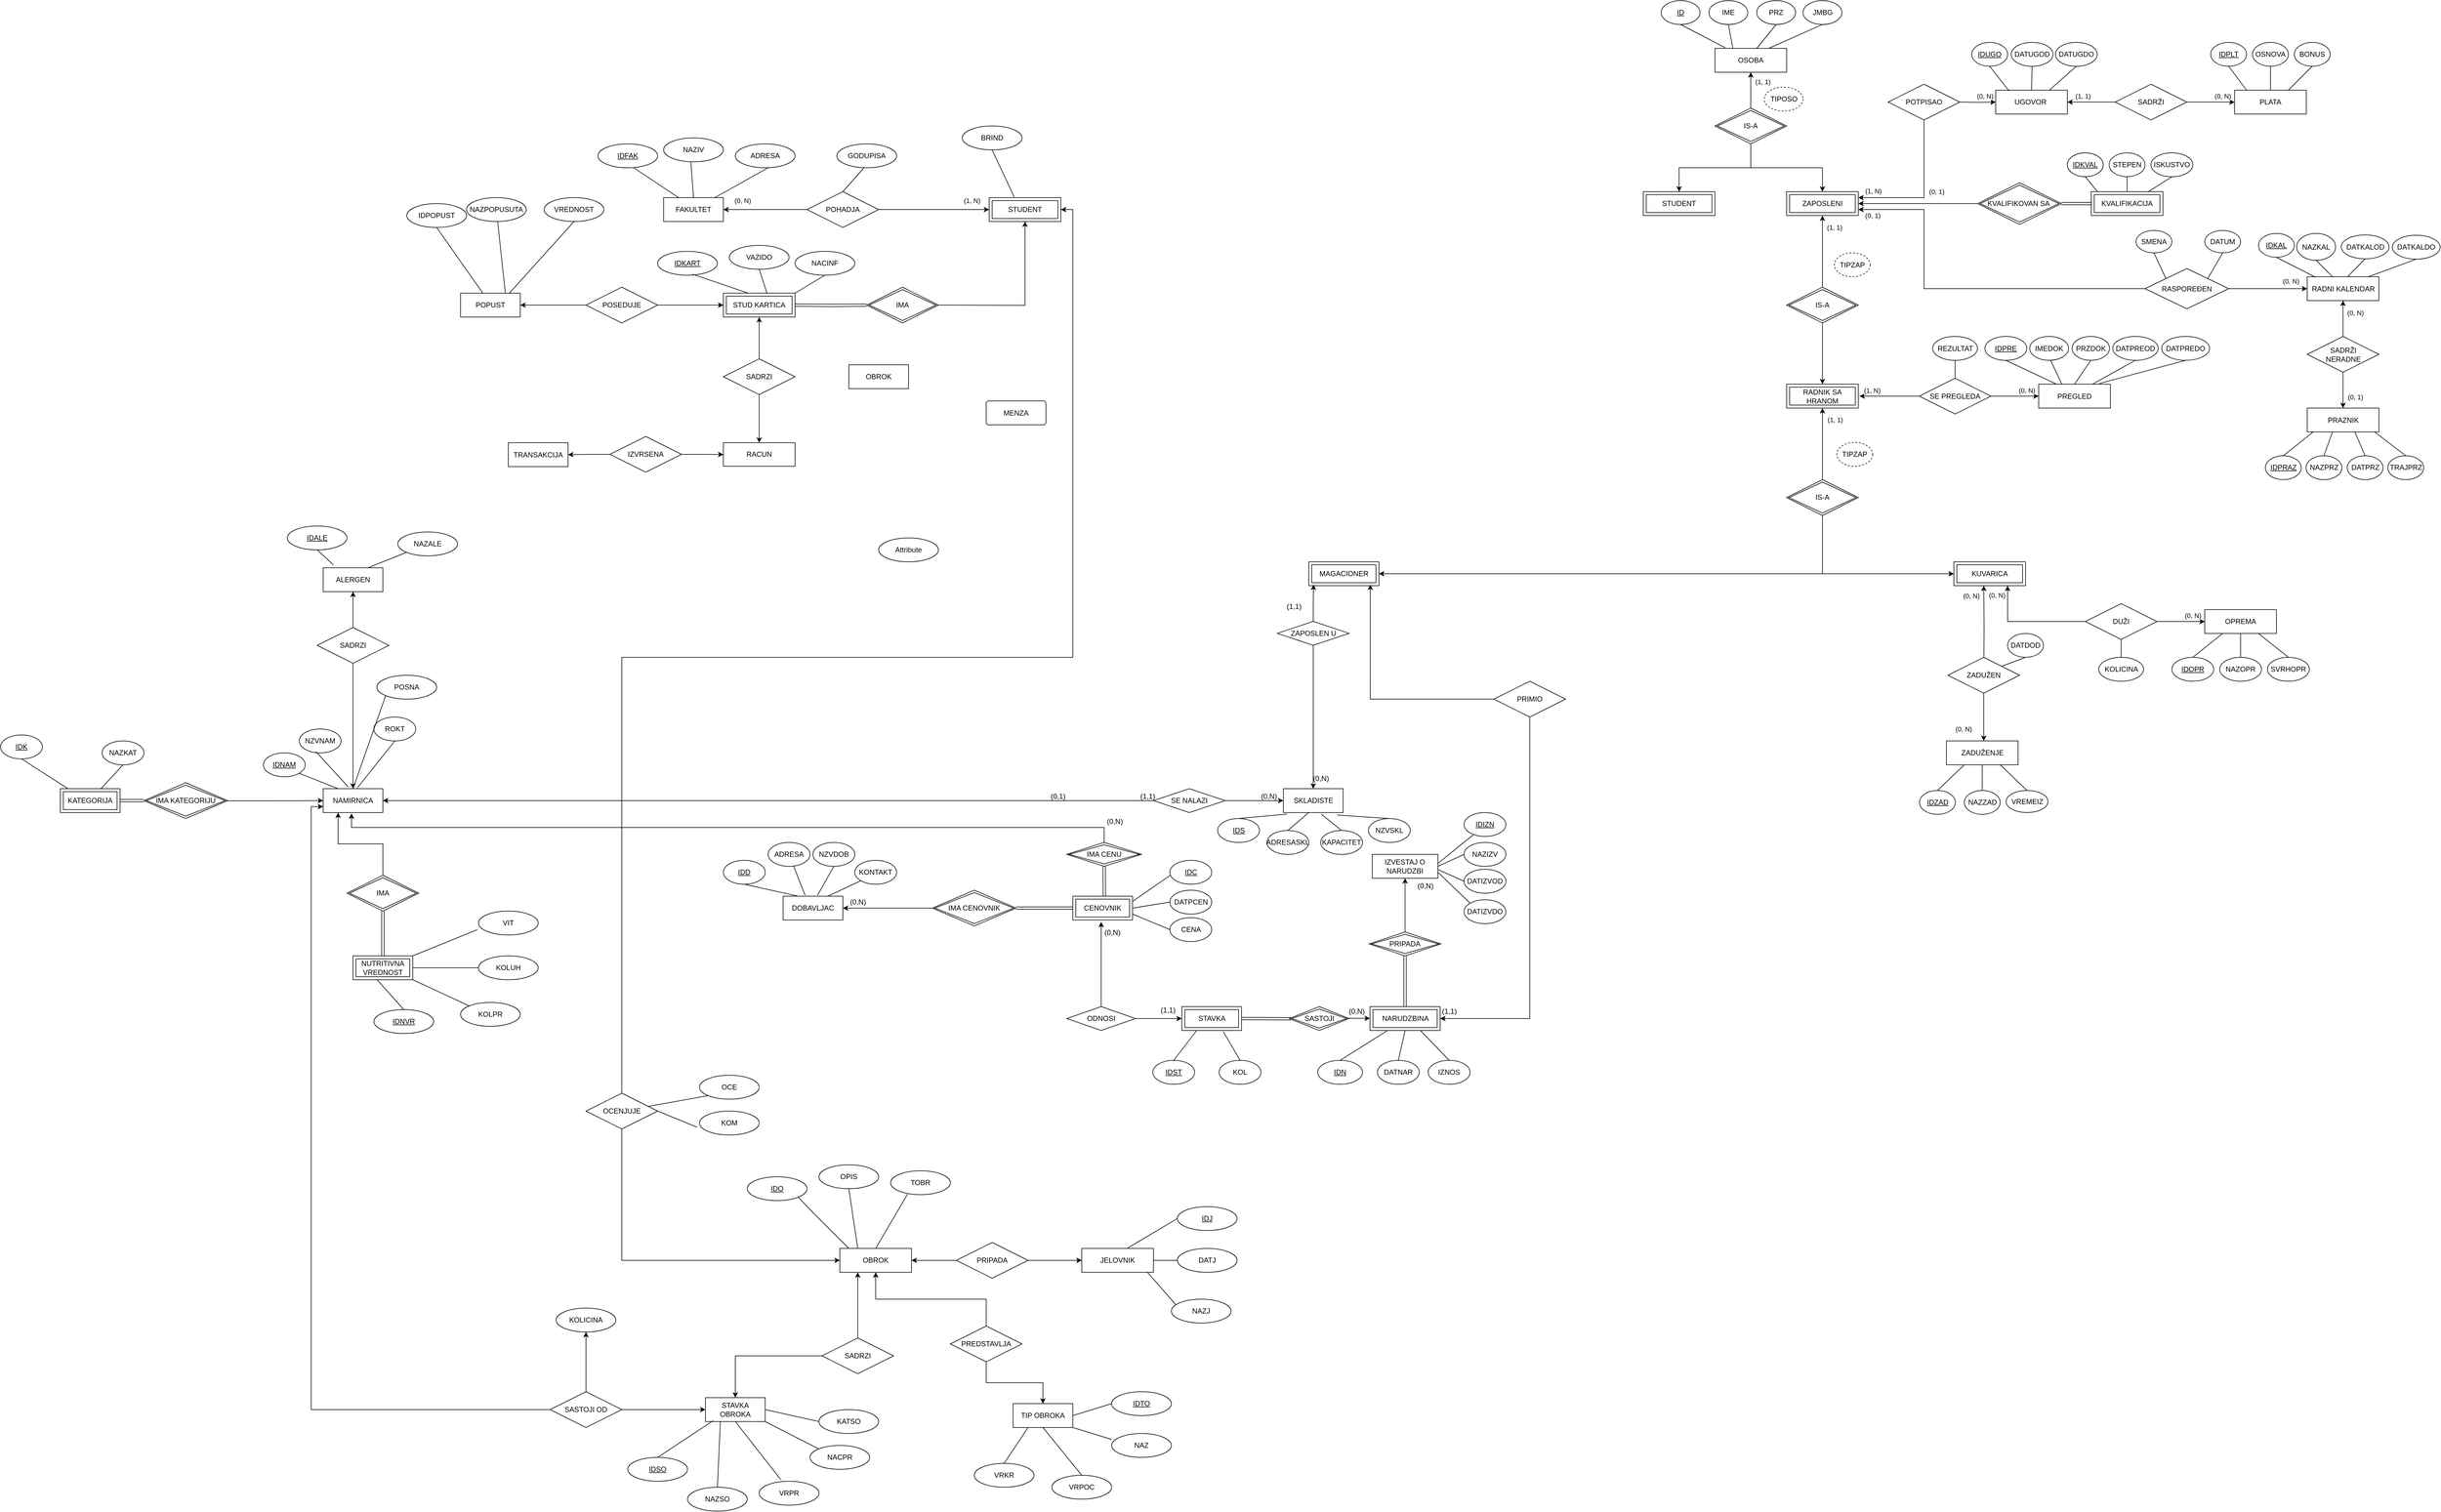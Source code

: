 <mxfile version="21.3.2" type="github">
  <diagram name="Page-1" id="e56a1550-8fbb-45ad-956c-1786394a9013">
    <mxGraphModel dx="4834" dy="796" grid="1" gridSize="10" guides="1" tooltips="1" connect="1" arrows="1" fold="1" page="1" pageScale="1" pageWidth="1700" pageHeight="1100" background="none" math="0" shadow="0">
      <root>
        <mxCell id="0" />
        <mxCell id="1" parent="0" />
        <mxCell id="bUNf0cNvldC5ubmhBDVS-56" value="PREGLED" style="whiteSpace=wrap;html=1;align=center;" parent="1" vertex="1">
          <mxGeometry x="1342" y="682.5" width="120" height="40" as="geometry" />
        </mxCell>
        <mxCell id="bUNf0cNvldC5ubmhBDVS-64" value="" style="endArrow=none;html=1;rounded=0;entryX=0.25;entryY=0;entryDx=0;entryDy=0;exitX=0.5;exitY=1;exitDx=0;exitDy=0;" parent="1" source="bUNf0cNvldC5ubmhBDVS-73" target="bUNf0cNvldC5ubmhBDVS-56" edge="1">
          <mxGeometry relative="1" as="geometry">
            <mxPoint x="1212" y="622.5" as="sourcePoint" />
            <mxPoint x="1212" y="672.5" as="targetPoint" />
          </mxGeometry>
        </mxCell>
        <mxCell id="bUNf0cNvldC5ubmhBDVS-65" value="" style="resizable=0;html=1;whiteSpace=wrap;align=right;verticalAlign=bottom;" parent="bUNf0cNvldC5ubmhBDVS-64" connectable="0" vertex="1">
          <mxGeometry x="1" relative="1" as="geometry" />
        </mxCell>
        <mxCell id="bUNf0cNvldC5ubmhBDVS-131" style="edgeStyle=orthogonalEdgeStyle;rounded=0;orthogonalLoop=1;jettySize=auto;html=1;" parent="1" source="bUNf0cNvldC5ubmhBDVS-70" edge="1">
          <mxGeometry relative="1" as="geometry">
            <Array as="points">
              <mxPoint x="1112" y="702.5" />
              <mxPoint x="1112" y="702.5" />
            </Array>
            <mxPoint x="1042" y="702.5" as="targetPoint" />
          </mxGeometry>
        </mxCell>
        <mxCell id="bUNf0cNvldC5ubmhBDVS-150" value="(1, N)" style="edgeLabel;html=1;align=center;verticalAlign=middle;resizable=0;points=[];" parent="bUNf0cNvldC5ubmhBDVS-131" vertex="1" connectable="0">
          <mxGeometry x="0.77" y="-1" relative="1" as="geometry">
            <mxPoint x="9" y="-9" as="offset" />
          </mxGeometry>
        </mxCell>
        <mxCell id="bUNf0cNvldC5ubmhBDVS-132" style="edgeStyle=orthogonalEdgeStyle;rounded=0;orthogonalLoop=1;jettySize=auto;html=1;" parent="1" source="bUNf0cNvldC5ubmhBDVS-70" target="bUNf0cNvldC5ubmhBDVS-56" edge="1">
          <mxGeometry relative="1" as="geometry">
            <Array as="points">
              <mxPoint x="1322" y="702.5" />
              <mxPoint x="1322" y="702.5" />
            </Array>
          </mxGeometry>
        </mxCell>
        <mxCell id="bUNf0cNvldC5ubmhBDVS-151" value="(0, N)" style="edgeLabel;html=1;align=center;verticalAlign=middle;resizable=0;points=[];" parent="bUNf0cNvldC5ubmhBDVS-132" vertex="1" connectable="0">
          <mxGeometry x="0.716" relative="1" as="geometry">
            <mxPoint x="-9" y="-10" as="offset" />
          </mxGeometry>
        </mxCell>
        <mxCell id="bUNf0cNvldC5ubmhBDVS-70" value="SE PREGLEDA" style="shape=rhombus;perimeter=rhombusPerimeter;whiteSpace=wrap;html=1;align=center;" parent="1" vertex="1">
          <mxGeometry x="1142" y="672.5" width="120" height="60" as="geometry" />
        </mxCell>
        <mxCell id="bUNf0cNvldC5ubmhBDVS-73" value="&lt;u&gt;IDPRE&lt;/u&gt;" style="ellipse;whiteSpace=wrap;html=1;align=center;" parent="1" vertex="1">
          <mxGeometry x="1252" y="602.5" width="70" height="40" as="geometry" />
        </mxCell>
        <mxCell id="bUNf0cNvldC5ubmhBDVS-76" value="OPREMA" style="whiteSpace=wrap;html=1;align=center;" parent="1" vertex="1">
          <mxGeometry x="1620" y="1060" width="120" height="40" as="geometry" />
        </mxCell>
        <mxCell id="bUNf0cNvldC5ubmhBDVS-79" value="" style="edgeStyle=orthogonalEdgeStyle;rounded=0;orthogonalLoop=1;jettySize=auto;html=1;" parent="1" source="bUNf0cNvldC5ubmhBDVS-77" target="bUNf0cNvldC5ubmhBDVS-76" edge="1">
          <mxGeometry relative="1" as="geometry">
            <Array as="points">
              <mxPoint x="1570" y="1080" />
              <mxPoint x="1570" y="1080" />
            </Array>
          </mxGeometry>
        </mxCell>
        <mxCell id="bUNf0cNvldC5ubmhBDVS-154" value="(0, N)" style="edgeLabel;html=1;align=center;verticalAlign=middle;resizable=0;points=[];" parent="bUNf0cNvldC5ubmhBDVS-79" vertex="1" connectable="0">
          <mxGeometry x="0.692" relative="1" as="geometry">
            <mxPoint x="-8" y="-10" as="offset" />
          </mxGeometry>
        </mxCell>
        <mxCell id="bUNf0cNvldC5ubmhBDVS-138" style="edgeStyle=orthogonalEdgeStyle;rounded=0;orthogonalLoop=1;jettySize=auto;html=1;entryX=0.75;entryY=1;entryDx=0;entryDy=0;" parent="1" source="bUNf0cNvldC5ubmhBDVS-77" target="bUNf0cNvldC5ubmhBDVS-122" edge="1">
          <mxGeometry relative="1" as="geometry" />
        </mxCell>
        <mxCell id="bUNf0cNvldC5ubmhBDVS-155" value="(0, N)" style="edgeLabel;html=1;align=center;verticalAlign=middle;resizable=0;points=[];" parent="bUNf0cNvldC5ubmhBDVS-138" vertex="1" connectable="0">
          <mxGeometry x="0.842" y="1" relative="1" as="geometry">
            <mxPoint x="-17" y="1" as="offset" />
          </mxGeometry>
        </mxCell>
        <mxCell id="bUNf0cNvldC5ubmhBDVS-77" value="DUŽI" style="rhombus;whiteSpace=wrap;html=1;" parent="1" vertex="1">
          <mxGeometry x="1420" y="1050" width="120" height="60" as="geometry" />
        </mxCell>
        <mxCell id="bUNf0cNvldC5ubmhBDVS-85" value="ZADUŽENJE" style="whiteSpace=wrap;html=1;align=center;" parent="1" vertex="1">
          <mxGeometry x="1187.5" y="1280" width="120" height="40" as="geometry" />
        </mxCell>
        <mxCell id="bUNf0cNvldC5ubmhBDVS-87" style="edgeStyle=orthogonalEdgeStyle;rounded=0;orthogonalLoop=1;jettySize=auto;html=1;exitX=0.5;exitY=1;exitDx=0;exitDy=0;" parent="1" source="bUNf0cNvldC5ubmhBDVS-77" target="bUNf0cNvldC5ubmhBDVS-77" edge="1">
          <mxGeometry relative="1" as="geometry" />
        </mxCell>
        <mxCell id="bUNf0cNvldC5ubmhBDVS-92" value="DATDOD" style="ellipse;whiteSpace=wrap;html=1;align=center;" parent="1" vertex="1">
          <mxGeometry x="1290" y="1100" width="60" height="40" as="geometry" />
        </mxCell>
        <mxCell id="bUNf0cNvldC5ubmhBDVS-116" value="OSOBA" style="whiteSpace=wrap;html=1;align=center;" parent="1" vertex="1">
          <mxGeometry x="800" y="120" width="120" height="40" as="geometry" />
        </mxCell>
        <mxCell id="bUNf0cNvldC5ubmhBDVS-120" value="" style="edgeStyle=orthogonalEdgeStyle;rounded=0;orthogonalLoop=1;jettySize=auto;html=1;" parent="1" source="bUNf0cNvldC5ubmhBDVS-118" target="bUNf0cNvldC5ubmhBDVS-116" edge="1">
          <mxGeometry relative="1" as="geometry" />
        </mxCell>
        <mxCell id="bUNf0cNvldC5ubmhBDVS-278" value="(1, 1)" style="edgeLabel;html=1;align=center;verticalAlign=middle;resizable=0;points=[];" parent="bUNf0cNvldC5ubmhBDVS-120" connectable="0" vertex="1">
          <mxGeometry x="0.306" y="-1" relative="1" as="geometry">
            <mxPoint x="19" y="-5" as="offset" />
          </mxGeometry>
        </mxCell>
        <mxCell id="bUNf0cNvldC5ubmhBDVS-125" style="edgeStyle=orthogonalEdgeStyle;rounded=0;orthogonalLoop=1;jettySize=auto;html=1;entryX=0.5;entryY=0;entryDx=0;entryDy=0;" parent="1" source="bUNf0cNvldC5ubmhBDVS-118" target="bUNf0cNvldC5ubmhBDVS-121" edge="1">
          <mxGeometry relative="1" as="geometry" />
        </mxCell>
        <mxCell id="bUNf0cNvldC5ubmhBDVS-149" style="edgeStyle=orthogonalEdgeStyle;rounded=0;orthogonalLoop=1;jettySize=auto;html=1;" parent="1" source="bUNf0cNvldC5ubmhBDVS-118" target="bUNf0cNvldC5ubmhBDVS-147" edge="1">
          <mxGeometry relative="1" as="geometry" />
        </mxCell>
        <mxCell id="bUNf0cNvldC5ubmhBDVS-118" value="IS-A" style="shape=rhombus;double=1;perimeter=rhombusPerimeter;whiteSpace=wrap;html=1;align=center;" parent="1" vertex="1">
          <mxGeometry x="800" y="220" width="120" height="60" as="geometry" />
        </mxCell>
        <mxCell id="bUNf0cNvldC5ubmhBDVS-121" value="STUDENT" style="shape=ext;margin=3;double=1;whiteSpace=wrap;html=1;align=center;" parent="1" vertex="1">
          <mxGeometry x="680" y="360" width="120" height="40" as="geometry" />
        </mxCell>
        <mxCell id="bUNf0cNvldC5ubmhBDVS-122" value="KUVARICA" style="shape=ext;margin=3;double=1;whiteSpace=wrap;html=1;align=center;" parent="1" vertex="1">
          <mxGeometry x="1200" y="980" width="120" height="40" as="geometry" />
        </mxCell>
        <mxCell id="bUNf0cNvldC5ubmhBDVS-133" value="REZULTAT" style="ellipse;whiteSpace=wrap;html=1;align=center;" parent="1" vertex="1">
          <mxGeometry x="1164.5" y="602.5" width="75" height="40" as="geometry" />
        </mxCell>
        <mxCell id="bUNf0cNvldC5ubmhBDVS-135" value="" style="endArrow=none;html=1;rounded=0;entryX=0.5;entryY=0;entryDx=0;entryDy=0;exitX=0.5;exitY=1;exitDx=0;exitDy=0;" parent="1" source="bUNf0cNvldC5ubmhBDVS-133" target="bUNf0cNvldC5ubmhBDVS-70" edge="1">
          <mxGeometry relative="1" as="geometry">
            <mxPoint x="1187" y="614.5" as="sourcePoint" />
            <mxPoint x="1217" y="692.5" as="targetPoint" />
          </mxGeometry>
        </mxCell>
        <mxCell id="bUNf0cNvldC5ubmhBDVS-136" value="" style="resizable=0;html=1;whiteSpace=wrap;align=right;verticalAlign=bottom;" parent="bUNf0cNvldC5ubmhBDVS-135" connectable="0" vertex="1">
          <mxGeometry x="1" relative="1" as="geometry" />
        </mxCell>
        <mxCell id="bUNf0cNvldC5ubmhBDVS-139" value="&lt;u&gt;ID&lt;/u&gt;" style="ellipse;whiteSpace=wrap;html=1;align=center;" parent="1" vertex="1">
          <mxGeometry x="710" y="40" width="65" height="40" as="geometry" />
        </mxCell>
        <mxCell id="bUNf0cNvldC5ubmhBDVS-140" value="IME" style="ellipse;whiteSpace=wrap;html=1;align=center;" parent="1" vertex="1">
          <mxGeometry x="790" y="40" width="65" height="40" as="geometry" />
        </mxCell>
        <mxCell id="bUNf0cNvldC5ubmhBDVS-141" value="PRZ" style="ellipse;whiteSpace=wrap;html=1;align=center;" parent="1" vertex="1">
          <mxGeometry x="870" y="40" width="65" height="40" as="geometry" />
        </mxCell>
        <mxCell id="bUNf0cNvldC5ubmhBDVS-142" value="JMBG" style="ellipse;whiteSpace=wrap;html=1;align=center;" parent="1" vertex="1">
          <mxGeometry x="947.5" y="40" width="65" height="40" as="geometry" />
        </mxCell>
        <mxCell id="bUNf0cNvldC5ubmhBDVS-143" value="" style="endArrow=none;html=1;rounded=0;exitX=0.5;exitY=1;exitDx=0;exitDy=0;entryX=0.146;entryY=-0.024;entryDx=0;entryDy=0;entryPerimeter=0;" parent="1" source="bUNf0cNvldC5ubmhBDVS-139" target="bUNf0cNvldC5ubmhBDVS-116" edge="1">
          <mxGeometry relative="1" as="geometry">
            <mxPoint x="1000" y="580" as="sourcePoint" />
            <mxPoint x="1160" y="580" as="targetPoint" />
          </mxGeometry>
        </mxCell>
        <mxCell id="bUNf0cNvldC5ubmhBDVS-144" value="" style="endArrow=none;html=1;rounded=0;exitX=0.5;exitY=1;exitDx=0;exitDy=0;entryX=0.25;entryY=0;entryDx=0;entryDy=0;" parent="1" source="bUNf0cNvldC5ubmhBDVS-140" target="bUNf0cNvldC5ubmhBDVS-116" edge="1">
          <mxGeometry relative="1" as="geometry">
            <mxPoint x="798.5" y="60" as="sourcePoint" />
            <mxPoint x="921.5" y="119" as="targetPoint" />
          </mxGeometry>
        </mxCell>
        <mxCell id="bUNf0cNvldC5ubmhBDVS-145" value="" style="endArrow=none;html=1;rounded=0;exitX=0.5;exitY=1;exitDx=0;exitDy=0;entryX=0.583;entryY=0;entryDx=0;entryDy=0;entryPerimeter=0;" parent="1" source="bUNf0cNvldC5ubmhBDVS-141" target="bUNf0cNvldC5ubmhBDVS-116" edge="1">
          <mxGeometry relative="1" as="geometry">
            <mxPoint x="715" y="80" as="sourcePoint" />
            <mxPoint x="838" y="139" as="targetPoint" />
          </mxGeometry>
        </mxCell>
        <mxCell id="bUNf0cNvldC5ubmhBDVS-146" value="" style="endArrow=none;html=1;rounded=0;exitX=0.5;exitY=1;exitDx=0;exitDy=0;entryX=0.75;entryY=0;entryDx=0;entryDy=0;" parent="1" source="bUNf0cNvldC5ubmhBDVS-142" target="bUNf0cNvldC5ubmhBDVS-116" edge="1">
          <mxGeometry relative="1" as="geometry">
            <mxPoint x="725" y="90" as="sourcePoint" />
            <mxPoint x="900" y="120" as="targetPoint" />
          </mxGeometry>
        </mxCell>
        <mxCell id="bUNf0cNvldC5ubmhBDVS-147" value="ZAPOSLENI" style="shape=ext;margin=3;double=1;whiteSpace=wrap;html=1;align=center;" parent="1" vertex="1">
          <mxGeometry x="920" y="360" width="120" height="40" as="geometry" />
        </mxCell>
        <mxCell id="bUNf0cNvldC5ubmhBDVS-157" value="KOLICINA" style="ellipse;whiteSpace=wrap;html=1;align=center;" parent="1" vertex="1">
          <mxGeometry x="1442.5" y="1140" width="75" height="40" as="geometry" />
        </mxCell>
        <mxCell id="bUNf0cNvldC5ubmhBDVS-158" value="" style="endArrow=none;html=1;rounded=0;exitX=0.5;exitY=1;exitDx=0;exitDy=0;entryX=0.5;entryY=0;entryDx=0;entryDy=0;" parent="1" source="bUNf0cNvldC5ubmhBDVS-77" target="bUNf0cNvldC5ubmhBDVS-157" edge="1">
          <mxGeometry relative="1" as="geometry">
            <mxPoint x="1380" y="860" as="sourcePoint" />
            <mxPoint x="1540" y="860" as="targetPoint" />
          </mxGeometry>
        </mxCell>
        <mxCell id="bUNf0cNvldC5ubmhBDVS-159" value="UGOVOR&amp;nbsp;" style="whiteSpace=wrap;html=1;align=center;" parent="1" vertex="1">
          <mxGeometry x="1270" y="190" width="120" height="40" as="geometry" />
        </mxCell>
        <mxCell id="bUNf0cNvldC5ubmhBDVS-160" value="PLATA" style="whiteSpace=wrap;html=1;align=center;" parent="1" vertex="1">
          <mxGeometry x="1670" y="190" width="120" height="40" as="geometry" />
        </mxCell>
        <mxCell id="bUNf0cNvldC5ubmhBDVS-169" style="edgeStyle=orthogonalEdgeStyle;rounded=0;orthogonalLoop=1;jettySize=auto;html=1;entryX=0;entryY=0.5;entryDx=0;entryDy=0;" parent="1" target="bUNf0cNvldC5ubmhBDVS-159" edge="1">
          <mxGeometry relative="1" as="geometry">
            <mxPoint x="1210" y="210" as="sourcePoint" />
          </mxGeometry>
        </mxCell>
        <mxCell id="bUNf0cNvldC5ubmhBDVS-180" value="(0, N)" style="edgeLabel;html=1;align=center;verticalAlign=middle;resizable=0;points=[];" parent="bUNf0cNvldC5ubmhBDVS-169" vertex="1" connectable="0">
          <mxGeometry x="0.383" relative="1" as="geometry">
            <mxPoint y="-10" as="offset" />
          </mxGeometry>
        </mxCell>
        <mxCell id="bUNf0cNvldC5ubmhBDVS-173" style="edgeStyle=orthogonalEdgeStyle;rounded=0;orthogonalLoop=1;jettySize=auto;html=1;entryX=1;entryY=0.25;entryDx=0;entryDy=0;" parent="1" source="bUNf0cNvldC5ubmhBDVS-161" target="bUNf0cNvldC5ubmhBDVS-147" edge="1">
          <mxGeometry relative="1" as="geometry">
            <Array as="points">
              <mxPoint x="1150" y="370" />
            </Array>
          </mxGeometry>
        </mxCell>
        <mxCell id="bUNf0cNvldC5ubmhBDVS-177" value="(1, N)" style="edgeLabel;html=1;align=center;verticalAlign=middle;resizable=0;points=[];" parent="bUNf0cNvldC5ubmhBDVS-173" vertex="1" connectable="0">
          <mxGeometry x="0.822" y="1" relative="1" as="geometry">
            <mxPoint x="3" y="-12" as="offset" />
          </mxGeometry>
        </mxCell>
        <mxCell id="bUNf0cNvldC5ubmhBDVS-161" value="POTPISAO" style="shape=rhombus;perimeter=rhombusPerimeter;whiteSpace=wrap;html=1;align=center;" parent="1" vertex="1">
          <mxGeometry x="1090" y="180" width="120" height="60" as="geometry" />
        </mxCell>
        <mxCell id="bUNf0cNvldC5ubmhBDVS-165" style="edgeStyle=orthogonalEdgeStyle;rounded=0;orthogonalLoop=1;jettySize=auto;html=1;entryX=1;entryY=0.5;entryDx=0;entryDy=0;" parent="1" source="bUNf0cNvldC5ubmhBDVS-164" target="bUNf0cNvldC5ubmhBDVS-159" edge="1">
          <mxGeometry relative="1" as="geometry" />
        </mxCell>
        <mxCell id="bUNf0cNvldC5ubmhBDVS-220" value="(1, 1)" style="edgeLabel;html=1;align=center;verticalAlign=middle;resizable=0;points=[];" parent="bUNf0cNvldC5ubmhBDVS-165" connectable="0" vertex="1">
          <mxGeometry x="0.302" relative="1" as="geometry">
            <mxPoint x="-2" y="-10" as="offset" />
          </mxGeometry>
        </mxCell>
        <mxCell id="bUNf0cNvldC5ubmhBDVS-166" style="edgeStyle=orthogonalEdgeStyle;rounded=0;orthogonalLoop=1;jettySize=auto;html=1;entryX=0;entryY=0.5;entryDx=0;entryDy=0;" parent="1" source="bUNf0cNvldC5ubmhBDVS-164" target="bUNf0cNvldC5ubmhBDVS-160" edge="1">
          <mxGeometry relative="1" as="geometry" />
        </mxCell>
        <mxCell id="bUNf0cNvldC5ubmhBDVS-175" value="(0, N)" style="edgeLabel;html=1;align=center;verticalAlign=middle;resizable=0;points=[];" parent="bUNf0cNvldC5ubmhBDVS-166" vertex="1" connectable="0">
          <mxGeometry x="0.65" y="1" relative="1" as="geometry">
            <mxPoint x="-6" y="-9" as="offset" />
          </mxGeometry>
        </mxCell>
        <mxCell id="bUNf0cNvldC5ubmhBDVS-164" value="SADRŽI" style="shape=rhombus;perimeter=rhombusPerimeter;whiteSpace=wrap;html=1;align=center;" parent="1" vertex="1">
          <mxGeometry x="1470" y="180" width="120" height="60" as="geometry" />
        </mxCell>
        <mxCell id="bUNf0cNvldC5ubmhBDVS-181" value="&lt;u&gt;IDPLT&lt;/u&gt;" style="ellipse;whiteSpace=wrap;html=1;align=center;" parent="1" vertex="1">
          <mxGeometry x="1630" y="110" width="60" height="40" as="geometry" />
        </mxCell>
        <mxCell id="bUNf0cNvldC5ubmhBDVS-182" value="BONUS" style="ellipse;whiteSpace=wrap;html=1;align=center;" parent="1" vertex="1">
          <mxGeometry x="1770" y="110" width="60" height="40" as="geometry" />
        </mxCell>
        <mxCell id="bUNf0cNvldC5ubmhBDVS-183" value="OSNOVA" style="ellipse;whiteSpace=wrap;html=1;align=center;" parent="1" vertex="1">
          <mxGeometry x="1700" y="110" width="60" height="40" as="geometry" />
        </mxCell>
        <mxCell id="bUNf0cNvldC5ubmhBDVS-184" value="" style="endArrow=none;html=1;rounded=0;exitX=0.5;exitY=1;exitDx=0;exitDy=0;entryX=0.167;entryY=0;entryDx=0;entryDy=0;entryPerimeter=0;" parent="1" source="bUNf0cNvldC5ubmhBDVS-181" target="bUNf0cNvldC5ubmhBDVS-160" edge="1">
          <mxGeometry relative="1" as="geometry">
            <mxPoint x="1580" y="100" as="sourcePoint" />
            <mxPoint x="1740" y="100" as="targetPoint" />
          </mxGeometry>
        </mxCell>
        <mxCell id="bUNf0cNvldC5ubmhBDVS-185" value="" style="endArrow=none;html=1;rounded=0;entryX=0.5;entryY=1;entryDx=0;entryDy=0;" parent="1" target="bUNf0cNvldC5ubmhBDVS-183" edge="1">
          <mxGeometry relative="1" as="geometry">
            <mxPoint x="1730" y="190" as="sourcePoint" />
            <mxPoint x="1740" y="100" as="targetPoint" />
          </mxGeometry>
        </mxCell>
        <mxCell id="bUNf0cNvldC5ubmhBDVS-186" value="" style="endArrow=none;html=1;rounded=0;entryX=0.5;entryY=1;entryDx=0;entryDy=0;exitX=0.75;exitY=0;exitDx=0;exitDy=0;" parent="1" source="bUNf0cNvldC5ubmhBDVS-160" edge="1">
          <mxGeometry relative="1" as="geometry">
            <mxPoint x="1799.76" y="190" as="sourcePoint" />
            <mxPoint x="1799.76" y="150" as="targetPoint" />
          </mxGeometry>
        </mxCell>
        <mxCell id="bUNf0cNvldC5ubmhBDVS-187" value="&lt;u&gt;IDUGO&lt;/u&gt;" style="ellipse;whiteSpace=wrap;html=1;align=center;" parent="1" vertex="1">
          <mxGeometry x="1230" y="110" width="60" height="40" as="geometry" />
        </mxCell>
        <mxCell id="bUNf0cNvldC5ubmhBDVS-188" value="DATUGOD" style="ellipse;whiteSpace=wrap;html=1;align=center;" parent="1" vertex="1">
          <mxGeometry x="1296" y="110" width="70" height="40" as="geometry" />
        </mxCell>
        <mxCell id="bUNf0cNvldC5ubmhBDVS-189" value="DATUGDO" style="ellipse;whiteSpace=wrap;html=1;align=center;" parent="1" vertex="1">
          <mxGeometry x="1370" y="110" width="70" height="40" as="geometry" />
        </mxCell>
        <mxCell id="bUNf0cNvldC5ubmhBDVS-190" value="" style="endArrow=none;html=1;rounded=0;exitX=0.5;exitY=1;exitDx=0;exitDy=0;entryX=0.188;entryY=0.039;entryDx=0;entryDy=0;entryPerimeter=0;" parent="1" source="bUNf0cNvldC5ubmhBDVS-187" target="bUNf0cNvldC5ubmhBDVS-159" edge="1">
          <mxGeometry relative="1" as="geometry">
            <mxPoint x="1400" y="170" as="sourcePoint" />
            <mxPoint x="1560" y="170" as="targetPoint" />
          </mxGeometry>
        </mxCell>
        <mxCell id="bUNf0cNvldC5ubmhBDVS-191" value="" style="endArrow=none;html=1;rounded=0;exitX=0.5;exitY=1;exitDx=0;exitDy=0;entryX=0.5;entryY=0;entryDx=0;entryDy=0;" parent="1" source="bUNf0cNvldC5ubmhBDVS-188" target="bUNf0cNvldC5ubmhBDVS-159" edge="1">
          <mxGeometry relative="1" as="geometry">
            <mxPoint x="1270" y="160" as="sourcePoint" />
            <mxPoint x="1303" y="202" as="targetPoint" />
          </mxGeometry>
        </mxCell>
        <mxCell id="bUNf0cNvldC5ubmhBDVS-192" value="" style="endArrow=none;html=1;rounded=0;exitX=0.5;exitY=1;exitDx=0;exitDy=0;entryX=0.75;entryY=0;entryDx=0;entryDy=0;" parent="1" source="bUNf0cNvldC5ubmhBDVS-189" target="bUNf0cNvldC5ubmhBDVS-159" edge="1">
          <mxGeometry relative="1" as="geometry">
            <mxPoint x="1340" y="160" as="sourcePoint" />
            <mxPoint x="1340" y="200" as="targetPoint" />
          </mxGeometry>
        </mxCell>
        <mxCell id="bUNf0cNvldC5ubmhBDVS-194" value="DATPREOD" style="ellipse;whiteSpace=wrap;html=1;align=center;" parent="1" vertex="1">
          <mxGeometry x="1466" y="602.5" width="76" height="40" as="geometry" />
        </mxCell>
        <mxCell id="bUNf0cNvldC5ubmhBDVS-196" value="DATPREDO" style="ellipse;whiteSpace=wrap;html=1;align=center;" parent="1" vertex="1">
          <mxGeometry x="1548" y="602.5" width="80" height="40" as="geometry" />
        </mxCell>
        <mxCell id="bUNf0cNvldC5ubmhBDVS-197" value="" style="endArrow=none;html=1;rounded=0;exitX=0.5;exitY=1;exitDx=0;exitDy=0;entryX=0.843;entryY=-0.025;entryDx=0;entryDy=0;entryPerimeter=0;" parent="1" source="bUNf0cNvldC5ubmhBDVS-196" target="bUNf0cNvldC5ubmhBDVS-56" edge="1">
          <mxGeometry relative="1" as="geometry">
            <mxPoint x="1187" y="662.5" as="sourcePoint" />
            <mxPoint x="1567" y="682.5" as="targetPoint" />
          </mxGeometry>
        </mxCell>
        <mxCell id="bUNf0cNvldC5ubmhBDVS-198" value="&lt;u&gt;IDOPR&lt;/u&gt;" style="ellipse;whiteSpace=wrap;html=1;align=center;" parent="1" vertex="1">
          <mxGeometry x="1565" y="1140" width="70" height="40" as="geometry" />
        </mxCell>
        <mxCell id="bUNf0cNvldC5ubmhBDVS-199" value="NAZOPR" style="ellipse;whiteSpace=wrap;html=1;align=center;" parent="1" vertex="1">
          <mxGeometry x="1645" y="1140" width="70" height="40" as="geometry" />
        </mxCell>
        <mxCell id="bUNf0cNvldC5ubmhBDVS-201" value="SVRHOPR" style="ellipse;whiteSpace=wrap;html=1;align=center;" parent="1" vertex="1">
          <mxGeometry x="1725" y="1140" width="70" height="40" as="geometry" />
        </mxCell>
        <mxCell id="bUNf0cNvldC5ubmhBDVS-202" value="" style="endArrow=none;html=1;rounded=0;exitX=0.5;exitY=0;exitDx=0;exitDy=0;entryX=0.25;entryY=1;entryDx=0;entryDy=0;" parent="1" source="bUNf0cNvldC5ubmhBDVS-198" target="bUNf0cNvldC5ubmhBDVS-76" edge="1">
          <mxGeometry relative="1" as="geometry">
            <mxPoint x="1720" y="970" as="sourcePoint" />
            <mxPoint x="1670" y="1100" as="targetPoint" />
          </mxGeometry>
        </mxCell>
        <mxCell id="bUNf0cNvldC5ubmhBDVS-203" value="" style="endArrow=none;html=1;rounded=0;exitX=0.5;exitY=0;exitDx=0;exitDy=0;entryX=0.5;entryY=1;entryDx=0;entryDy=0;" parent="1" source="bUNf0cNvldC5ubmhBDVS-199" target="bUNf0cNvldC5ubmhBDVS-76" edge="1">
          <mxGeometry relative="1" as="geometry">
            <mxPoint x="1610" y="1150" as="sourcePoint" />
            <mxPoint x="1660" y="1110" as="targetPoint" />
          </mxGeometry>
        </mxCell>
        <mxCell id="bUNf0cNvldC5ubmhBDVS-204" value="" style="endArrow=none;html=1;rounded=0;exitX=0.5;exitY=0;exitDx=0;exitDy=0;entryX=0.75;entryY=1;entryDx=0;entryDy=0;" parent="1" source="bUNf0cNvldC5ubmhBDVS-201" target="bUNf0cNvldC5ubmhBDVS-76" edge="1">
          <mxGeometry relative="1" as="geometry">
            <mxPoint x="1690" y="1150" as="sourcePoint" />
            <mxPoint x="1690" y="1110" as="targetPoint" />
          </mxGeometry>
        </mxCell>
        <mxCell id="bUNf0cNvldC5ubmhBDVS-206" style="edgeStyle=orthogonalEdgeStyle;rounded=0;orthogonalLoop=1;jettySize=auto;html=1;entryX=0.5;entryY=1;entryDx=0;entryDy=0;" parent="1" source="bUNf0cNvldC5ubmhBDVS-205" target="bUNf0cNvldC5ubmhBDVS-147" edge="1">
          <mxGeometry relative="1" as="geometry" />
        </mxCell>
        <mxCell id="bUNf0cNvldC5ubmhBDVS-274" value="(1, 1)" style="edgeLabel;html=1;align=center;verticalAlign=middle;resizable=0;points=[];" parent="bUNf0cNvldC5ubmhBDVS-206" connectable="0" vertex="1">
          <mxGeometry x="0.31" relative="1" as="geometry">
            <mxPoint x="20" y="-22" as="offset" />
          </mxGeometry>
        </mxCell>
        <mxCell id="Pg65Y_PX_BuR6EdauMlK-27" style="edgeStyle=orthogonalEdgeStyle;rounded=0;orthogonalLoop=1;jettySize=auto;html=1;entryX=0.5;entryY=0;entryDx=0;entryDy=0;" edge="1" parent="1" source="bUNf0cNvldC5ubmhBDVS-205" target="Pg65Y_PX_BuR6EdauMlK-26">
          <mxGeometry relative="1" as="geometry" />
        </mxCell>
        <mxCell id="bUNf0cNvldC5ubmhBDVS-205" value="IS-A" style="shape=rhombus;double=1;perimeter=rhombusPerimeter;whiteSpace=wrap;html=1;align=center;" parent="1" vertex="1">
          <mxGeometry x="920" y="520" width="120" height="60" as="geometry" />
        </mxCell>
        <mxCell id="bUNf0cNvldC5ubmhBDVS-208" value="&lt;u&gt;IDZAD&lt;/u&gt;" style="ellipse;whiteSpace=wrap;html=1;align=center;" parent="1" vertex="1">
          <mxGeometry x="1142.5" y="1363" width="60" height="40" as="geometry" />
        </mxCell>
        <mxCell id="bUNf0cNvldC5ubmhBDVS-209" value="VREMEIZ" style="ellipse;whiteSpace=wrap;html=1;align=center;" parent="1" vertex="1">
          <mxGeometry x="1287.5" y="1363" width="70" height="37" as="geometry" />
        </mxCell>
        <mxCell id="bUNf0cNvldC5ubmhBDVS-210" value="NAZZAD" style="ellipse;whiteSpace=wrap;html=1;align=center;" parent="1" vertex="1">
          <mxGeometry x="1217.5" y="1363" width="60" height="40" as="geometry" />
        </mxCell>
        <mxCell id="bUNf0cNvldC5ubmhBDVS-212" value="" style="endArrow=none;html=1;rounded=0;exitX=0.5;exitY=0;exitDx=0;exitDy=0;entryX=0.25;entryY=1;entryDx=0;entryDy=0;" parent="1" source="bUNf0cNvldC5ubmhBDVS-208" target="bUNf0cNvldC5ubmhBDVS-85" edge="1">
          <mxGeometry relative="1" as="geometry">
            <mxPoint x="1222.5" y="1043" as="sourcePoint" />
            <mxPoint x="1382.5" y="1043" as="targetPoint" />
          </mxGeometry>
        </mxCell>
        <mxCell id="bUNf0cNvldC5ubmhBDVS-213" value="" style="endArrow=none;html=1;rounded=0;exitX=0.5;exitY=0;exitDx=0;exitDy=0;entryX=0.5;entryY=1;entryDx=0;entryDy=0;" parent="1" source="bUNf0cNvldC5ubmhBDVS-210" target="bUNf0cNvldC5ubmhBDVS-85" edge="1">
          <mxGeometry relative="1" as="geometry">
            <mxPoint x="1182.5" y="1373" as="sourcePoint" />
            <mxPoint x="1222.5" y="1333" as="targetPoint" />
          </mxGeometry>
        </mxCell>
        <mxCell id="bUNf0cNvldC5ubmhBDVS-214" value="" style="endArrow=none;html=1;rounded=0;exitX=0.5;exitY=0;exitDx=0;exitDy=0;entryX=0.75;entryY=1;entryDx=0;entryDy=0;" parent="1" source="bUNf0cNvldC5ubmhBDVS-209" target="bUNf0cNvldC5ubmhBDVS-85" edge="1">
          <mxGeometry relative="1" as="geometry">
            <mxPoint x="1192.5" y="1383" as="sourcePoint" />
            <mxPoint x="1232.5" y="1343" as="targetPoint" />
          </mxGeometry>
        </mxCell>
        <mxCell id="Y-CXUxym0TZlI0GYsN8G-2" value="NAMIRNICA" style="whiteSpace=wrap;html=1;align=center;" parent="1" vertex="1">
          <mxGeometry x="-1530" y="1360" width="100" height="40" as="geometry" />
        </mxCell>
        <mxCell id="bUNf0cNvldC5ubmhBDVS-215" value="IMEDOK" style="ellipse;whiteSpace=wrap;html=1;align=center;" parent="1" vertex="1">
          <mxGeometry x="1327" y="602.5" width="65" height="40" as="geometry" />
        </mxCell>
        <mxCell id="Y-CXUxym0TZlI0GYsN8G-3" value="IDNAM" style="ellipse;whiteSpace=wrap;html=1;align=center;fontStyle=4;" parent="1" vertex="1">
          <mxGeometry x="-1630" y="1300" width="70" height="40" as="geometry" />
        </mxCell>
        <mxCell id="bUNf0cNvldC5ubmhBDVS-216" value="PRZDOK" style="ellipse;whiteSpace=wrap;html=1;align=center;" parent="1" vertex="1">
          <mxGeometry x="1398" y="602.5" width="62.5" height="40" as="geometry" />
        </mxCell>
        <mxCell id="Y-CXUxym0TZlI0GYsN8G-5" value="" style="endArrow=none;html=1;rounded=0;exitX=1;exitY=1;exitDx=0;exitDy=0;entryX=0.25;entryY=0;entryDx=0;entryDy=0;" parent="1" source="Y-CXUxym0TZlI0GYsN8G-3" target="Y-CXUxym0TZlI0GYsN8G-2" edge="1">
          <mxGeometry relative="1" as="geometry">
            <mxPoint x="-290" y="1350" as="sourcePoint" />
            <mxPoint x="-130" y="1350" as="targetPoint" />
            <Array as="points" />
          </mxGeometry>
        </mxCell>
        <mxCell id="bUNf0cNvldC5ubmhBDVS-217" value="" style="endArrow=none;html=1;rounded=0;exitX=0.5;exitY=1;exitDx=0;exitDy=0;entryX=0.325;entryY=0.011;entryDx=0;entryDy=0;entryPerimeter=0;" parent="1" target="bUNf0cNvldC5ubmhBDVS-56" edge="1">
          <mxGeometry relative="1" as="geometry">
            <mxPoint x="1362" y="642.5" as="sourcePoint" />
            <mxPoint x="1398" y="682.5" as="targetPoint" />
          </mxGeometry>
        </mxCell>
        <mxCell id="Y-CXUxym0TZlI0GYsN8G-8" value="NZVNAM" style="ellipse;whiteSpace=wrap;html=1;align=center;" parent="1" vertex="1">
          <mxGeometry x="-1570" y="1260" width="70" height="40" as="geometry" />
        </mxCell>
        <mxCell id="bUNf0cNvldC5ubmhBDVS-218" value="" style="endArrow=none;html=1;rounded=0;exitX=0.5;exitY=1;exitDx=0;exitDy=0;entryX=0.5;entryY=0;entryDx=0;entryDy=0;" parent="1" source="bUNf0cNvldC5ubmhBDVS-216" target="bUNf0cNvldC5ubmhBDVS-56" edge="1">
          <mxGeometry relative="1" as="geometry">
            <mxPoint x="1511" y="652.5" as="sourcePoint" />
            <mxPoint x="1547" y="692.5" as="targetPoint" />
          </mxGeometry>
        </mxCell>
        <mxCell id="Y-CXUxym0TZlI0GYsN8G-9" value="" style="endArrow=none;html=1;rounded=0;exitX=0.42;exitY=-0.075;exitDx=0;exitDy=0;exitPerimeter=0;entryX=0.4;entryY=0.95;entryDx=0;entryDy=0;entryPerimeter=0;" parent="1" source="Y-CXUxym0TZlI0GYsN8G-2" target="Y-CXUxym0TZlI0GYsN8G-8" edge="1">
          <mxGeometry relative="1" as="geometry">
            <mxPoint x="-220" y="1370" as="sourcePoint" />
            <mxPoint x="-60" y="1370" as="targetPoint" />
          </mxGeometry>
        </mxCell>
        <mxCell id="bUNf0cNvldC5ubmhBDVS-219" value="" style="endArrow=none;html=1;rounded=0;exitX=0.5;exitY=1;exitDx=0;exitDy=0;entryX=0.75;entryY=0;entryDx=0;entryDy=0;" parent="1" source="bUNf0cNvldC5ubmhBDVS-194" target="bUNf0cNvldC5ubmhBDVS-56" edge="1">
          <mxGeometry relative="1" as="geometry">
            <mxPoint x="1521" y="662.5" as="sourcePoint" />
            <mxPoint x="1557" y="702.5" as="targetPoint" />
          </mxGeometry>
        </mxCell>
        <mxCell id="Y-CXUxym0TZlI0GYsN8G-10" value="ROKT" style="ellipse;whiteSpace=wrap;html=1;align=center;" parent="1" vertex="1">
          <mxGeometry x="-1445" y="1240" width="70" height="40" as="geometry" />
        </mxCell>
        <mxCell id="bUNf0cNvldC5ubmhBDVS-222" value="KVALIFIKACIJA" style="shape=ext;margin=3;double=1;whiteSpace=wrap;html=1;align=center;" parent="1" vertex="1">
          <mxGeometry x="1430" y="360" width="120" height="40" as="geometry" />
        </mxCell>
        <mxCell id="Y-CXUxym0TZlI0GYsN8G-11" value="" style="endArrow=none;html=1;rounded=0;exitX=0.57;exitY=-0.025;exitDx=0;exitDy=0;exitPerimeter=0;entryX=0.5;entryY=1;entryDx=0;entryDy=0;" parent="1" source="Y-CXUxym0TZlI0GYsN8G-2" target="Y-CXUxym0TZlI0GYsN8G-10" edge="1">
          <mxGeometry relative="1" as="geometry">
            <mxPoint x="-210" y="1350" as="sourcePoint" />
            <mxPoint x="-50" y="1350" as="targetPoint" />
          </mxGeometry>
        </mxCell>
        <mxCell id="bUNf0cNvldC5ubmhBDVS-227" style="edgeStyle=orthogonalEdgeStyle;rounded=0;orthogonalLoop=1;jettySize=auto;html=1;" parent="1" edge="1">
          <mxGeometry relative="1" as="geometry">
            <mxPoint x="1040" y="380" as="targetPoint" />
            <mxPoint x="1240.057" y="380.029" as="sourcePoint" />
          </mxGeometry>
        </mxCell>
        <mxCell id="bUNf0cNvldC5ubmhBDVS-229" value="(0, 1)" style="edgeLabel;html=1;align=center;verticalAlign=middle;resizable=0;points=[];" parent="bUNf0cNvldC5ubmhBDVS-227" connectable="0" vertex="1">
          <mxGeometry x="0.277" y="-2" relative="1" as="geometry">
            <mxPoint x="58" y="-18" as="offset" />
          </mxGeometry>
        </mxCell>
        <mxCell id="bUNf0cNvldC5ubmhBDVS-224" value="" style="shape=link;html=1;rounded=0;exitX=1;exitY=0.5;exitDx=0;exitDy=0;entryX=0;entryY=0.5;entryDx=0;entryDy=0;" parent="1" target="bUNf0cNvldC5ubmhBDVS-222" edge="1">
          <mxGeometry relative="1" as="geometry">
            <mxPoint x="1380" y="380" as="sourcePoint" />
            <mxPoint x="1600" y="540" as="targetPoint" />
          </mxGeometry>
        </mxCell>
        <mxCell id="bUNf0cNvldC5ubmhBDVS-225" value="" style="resizable=0;html=1;whiteSpace=wrap;align=left;verticalAlign=bottom;" parent="bUNf0cNvldC5ubmhBDVS-224" connectable="0" vertex="1">
          <mxGeometry x="-1" relative="1" as="geometry" />
        </mxCell>
        <mxCell id="bUNf0cNvldC5ubmhBDVS-226" value="" style="resizable=0;html=1;whiteSpace=wrap;align=right;verticalAlign=bottom;" parent="bUNf0cNvldC5ubmhBDVS-224" connectable="0" vertex="1">
          <mxGeometry x="1" relative="1" as="geometry" />
        </mxCell>
        <mxCell id="Y-CXUxym0TZlI0GYsN8G-14" value="SKLADISTE" style="whiteSpace=wrap;html=1;align=center;" parent="1" vertex="1">
          <mxGeometry x="77.5" y="1360" width="100" height="40" as="geometry" />
        </mxCell>
        <mxCell id="Y-CXUxym0TZlI0GYsN8G-16" style="edgeStyle=orthogonalEdgeStyle;rounded=0;orthogonalLoop=1;jettySize=auto;html=1;entryX=0;entryY=0.5;entryDx=0;entryDy=0;" parent="1" source="Y-CXUxym0TZlI0GYsN8G-15" target="Y-CXUxym0TZlI0GYsN8G-14" edge="1">
          <mxGeometry relative="1" as="geometry" />
        </mxCell>
        <mxCell id="bUNf0cNvldC5ubmhBDVS-232" value="&lt;u&gt;IDKVAL&lt;/u&gt;" style="ellipse;whiteSpace=wrap;html=1;align=center;" parent="1" vertex="1">
          <mxGeometry x="1390" y="295" width="60" height="40" as="geometry" />
        </mxCell>
        <mxCell id="Y-CXUxym0TZlI0GYsN8G-17" style="edgeStyle=orthogonalEdgeStyle;rounded=0;orthogonalLoop=1;jettySize=auto;html=1;exitX=0;exitY=0.5;exitDx=0;exitDy=0;entryX=1;entryY=0.5;entryDx=0;entryDy=0;" parent="1" source="Y-CXUxym0TZlI0GYsN8G-15" target="Y-CXUxym0TZlI0GYsN8G-2" edge="1">
          <mxGeometry relative="1" as="geometry" />
        </mxCell>
        <mxCell id="bUNf0cNvldC5ubmhBDVS-233" value="STEPEN" style="ellipse;whiteSpace=wrap;html=1;align=center;" parent="1" vertex="1">
          <mxGeometry x="1460" y="295" width="60" height="40" as="geometry" />
        </mxCell>
        <mxCell id="Y-CXUxym0TZlI0GYsN8G-15" value="SE NALAZI" style="shape=rhombus;perimeter=rhombusPerimeter;whiteSpace=wrap;html=1;align=center;" parent="1" vertex="1">
          <mxGeometry x="-140" y="1360" width="120" height="40" as="geometry" />
        </mxCell>
        <mxCell id="bUNf0cNvldC5ubmhBDVS-234" value="ISKUSTVO" style="ellipse;whiteSpace=wrap;html=1;align=center;" parent="1" vertex="1">
          <mxGeometry x="1530" y="295" width="70" height="40" as="geometry" />
        </mxCell>
        <mxCell id="Y-CXUxym0TZlI0GYsN8G-18" value="(0,N)" style="text;html=1;align=center;verticalAlign=middle;resizable=0;points=[];autosize=1;strokeColor=none;fillColor=none;" parent="1" vertex="1">
          <mxGeometry x="27.5" y="1358" width="50" height="30" as="geometry" />
        </mxCell>
        <mxCell id="bUNf0cNvldC5ubmhBDVS-235" value="" style="endArrow=none;html=1;rounded=0;entryX=0.5;entryY=1;entryDx=0;entryDy=0;exitX=0.793;exitY=0.008;exitDx=0;exitDy=0;exitPerimeter=0;" parent="1" source="bUNf0cNvldC5ubmhBDVS-222" target="bUNf0cNvldC5ubmhBDVS-234" edge="1">
          <mxGeometry relative="1" as="geometry">
            <mxPoint x="1440" y="365" as="sourcePoint" />
            <mxPoint x="1600" y="365" as="targetPoint" />
          </mxGeometry>
        </mxCell>
        <mxCell id="Y-CXUxym0TZlI0GYsN8G-19" value="(1,1)" style="text;html=1;align=center;verticalAlign=middle;resizable=0;points=[];autosize=1;strokeColor=none;fillColor=none;" parent="1" vertex="1">
          <mxGeometry x="-175" y="1358" width="50" height="30" as="geometry" />
        </mxCell>
        <mxCell id="bUNf0cNvldC5ubmhBDVS-236" value="" style="endArrow=none;html=1;rounded=0;entryX=0.5;entryY=1;entryDx=0;entryDy=0;exitX=0.5;exitY=0;exitDx=0;exitDy=0;" parent="1" source="bUNf0cNvldC5ubmhBDVS-222" target="bUNf0cNvldC5ubmhBDVS-233" edge="1">
          <mxGeometry relative="1" as="geometry">
            <mxPoint x="1440" y="365" as="sourcePoint" />
            <mxPoint x="1600" y="365" as="targetPoint" />
          </mxGeometry>
        </mxCell>
        <mxCell id="Y-CXUxym0TZlI0GYsN8G-21" value="KAPACITET" style="ellipse;whiteSpace=wrap;html=1;align=center;" parent="1" vertex="1">
          <mxGeometry x="140" y="1430" width="70" height="40" as="geometry" />
        </mxCell>
        <mxCell id="bUNf0cNvldC5ubmhBDVS-238" value="" style="endArrow=none;html=1;rounded=0;entryX=0.5;entryY=1;entryDx=0;entryDy=0;exitX=0.081;exitY=-0.017;exitDx=0;exitDy=0;exitPerimeter=0;" parent="1" source="bUNf0cNvldC5ubmhBDVS-222" target="bUNf0cNvldC5ubmhBDVS-232" edge="1">
          <mxGeometry relative="1" as="geometry">
            <mxPoint x="1440" y="365" as="sourcePoint" />
            <mxPoint x="1600" y="365" as="targetPoint" />
          </mxGeometry>
        </mxCell>
        <mxCell id="Y-CXUxym0TZlI0GYsN8G-22" value="ADRESASKL" style="ellipse;whiteSpace=wrap;html=1;align=center;" parent="1" vertex="1">
          <mxGeometry x="50" y="1430" width="70" height="40" as="geometry" />
        </mxCell>
        <mxCell id="Y-CXUxym0TZlI0GYsN8G-23" value="NZVSKL" style="ellipse;whiteSpace=wrap;html=1;align=center;" parent="1" vertex="1">
          <mxGeometry x="220" y="1410" width="70" height="40" as="geometry" />
        </mxCell>
        <mxCell id="Y-CXUxym0TZlI0GYsN8G-25" value="" style="endArrow=none;html=1;rounded=0;exitX=0.5;exitY=0;exitDx=0;exitDy=0;entryX=0.903;entryY=1.104;entryDx=0;entryDy=0;entryPerimeter=0;" parent="1" source="Y-CXUxym0TZlI0GYsN8G-23" target="Y-CXUxym0TZlI0GYsN8G-14" edge="1">
          <mxGeometry relative="1" as="geometry">
            <mxPoint x="227.5" y="1372.5" as="sourcePoint" />
            <mxPoint x="387.5" y="1372.5" as="targetPoint" />
          </mxGeometry>
        </mxCell>
        <mxCell id="Y-CXUxym0TZlI0GYsN8G-26" value="" style="endArrow=none;html=1;rounded=0;exitX=0.5;exitY=0;exitDx=0;exitDy=0;" parent="1" source="Y-CXUxym0TZlI0GYsN8G-22" edge="1">
          <mxGeometry relative="1" as="geometry">
            <mxPoint x="297.5" y="1440" as="sourcePoint" />
            <mxPoint x="120" y="1400" as="targetPoint" />
          </mxGeometry>
        </mxCell>
        <mxCell id="bUNf0cNvldC5ubmhBDVS-240" value="RADNI KALENDAR" style="whiteSpace=wrap;html=1;align=center;" parent="1" vertex="1">
          <mxGeometry x="1791.5" y="502.5" width="120" height="40" as="geometry" />
        </mxCell>
        <mxCell id="Y-CXUxym0TZlI0GYsN8G-27" value="" style="endArrow=none;html=1;rounded=0;exitX=0.5;exitY=0;exitDx=0;exitDy=0;entryX=0.632;entryY=1.063;entryDx=0;entryDy=0;entryPerimeter=0;" parent="1" source="Y-CXUxym0TZlI0GYsN8G-21" target="Y-CXUxym0TZlI0GYsN8G-14" edge="1">
          <mxGeometry relative="1" as="geometry">
            <mxPoint x="222.5" y="1330" as="sourcePoint" />
            <mxPoint x="467.5" y="1450" as="targetPoint" />
          </mxGeometry>
        </mxCell>
        <mxCell id="Y-CXUxym0TZlI0GYsN8G-28" value="STAVKA" style="shape=ext;margin=3;double=1;whiteSpace=wrap;html=1;align=center;" parent="1" vertex="1">
          <mxGeometry x="-92.5" y="1725" width="100" height="40" as="geometry" />
        </mxCell>
        <mxCell id="Y-CXUxym0TZlI0GYsN8G-29" value="CENOVNIK" style="shape=ext;margin=3;double=1;whiteSpace=wrap;html=1;align=center;" parent="1" vertex="1">
          <mxGeometry x="-275" y="1540" width="100" height="40" as="geometry" />
        </mxCell>
        <mxCell id="bUNf0cNvldC5ubmhBDVS-243" value="" style="endArrow=none;html=1;rounded=0;entryX=0.5;entryY=1;entryDx=0;entryDy=0;exitX=1;exitY=0;exitDx=0;exitDy=0;" parent="1" source="Pg65Y_PX_BuR6EdauMlK-15" target="bUNf0cNvldC5ubmhBDVS-92" edge="1">
          <mxGeometry relative="1" as="geometry">
            <mxPoint x="1280" y="1160" as="sourcePoint" />
            <mxPoint x="1290" y="1030" as="targetPoint" />
          </mxGeometry>
        </mxCell>
        <mxCell id="bUNf0cNvldC5ubmhBDVS-245" style="edgeStyle=orthogonalEdgeStyle;rounded=0;orthogonalLoop=1;jettySize=auto;html=1;" parent="1" edge="1">
          <mxGeometry relative="1" as="geometry">
            <mxPoint x="1250" y="1020" as="targetPoint" />
            <mxPoint x="1250.059" y="1160" as="sourcePoint" />
          </mxGeometry>
        </mxCell>
        <mxCell id="bUNf0cNvldC5ubmhBDVS-246" value="(0, N)" style="edgeLabel;html=1;align=center;verticalAlign=middle;resizable=0;points=[];" parent="bUNf0cNvldC5ubmhBDVS-245" connectable="0" vertex="1">
          <mxGeometry x="0.722" y="2" relative="1" as="geometry">
            <mxPoint x="-19" y="-3" as="offset" />
          </mxGeometry>
        </mxCell>
        <mxCell id="Y-CXUxym0TZlI0GYsN8G-35" style="edgeStyle=orthogonalEdgeStyle;rounded=0;orthogonalLoop=1;jettySize=auto;html=1;exitX=0.5;exitY=0;exitDx=0;exitDy=0;entryX=0.475;entryY=1.037;entryDx=0;entryDy=0;entryPerimeter=0;" parent="1" source="Y-CXUxym0TZlI0GYsN8G-32" target="Y-CXUxym0TZlI0GYsN8G-2" edge="1">
          <mxGeometry relative="1" as="geometry" />
        </mxCell>
        <mxCell id="Y-CXUxym0TZlI0GYsN8G-32" value="IMA CENU" style="shape=rhombus;double=1;perimeter=rhombusPerimeter;whiteSpace=wrap;html=1;align=center;" parent="1" vertex="1">
          <mxGeometry x="-285" y="1450" width="125" height="40" as="geometry" />
        </mxCell>
        <mxCell id="Y-CXUxym0TZlI0GYsN8G-33" value="" style="shape=link;html=1;rounded=0;exitX=0.528;exitY=-0.004;exitDx=0;exitDy=0;entryX=0.5;entryY=1;entryDx=0;entryDy=0;exitPerimeter=0;" parent="1" source="Y-CXUxym0TZlI0GYsN8G-29" target="Y-CXUxym0TZlI0GYsN8G-32" edge="1">
          <mxGeometry relative="1" as="geometry">
            <mxPoint x="-220" y="1520" as="sourcePoint" />
            <mxPoint x="-60" y="1520" as="targetPoint" />
          </mxGeometry>
        </mxCell>
        <mxCell id="Y-CXUxym0TZlI0GYsN8G-34" value="" style="resizable=0;html=1;whiteSpace=wrap;align=right;verticalAlign=bottom;" parent="Y-CXUxym0TZlI0GYsN8G-33" connectable="0" vertex="1">
          <mxGeometry x="1" relative="1" as="geometry" />
        </mxCell>
        <mxCell id="bUNf0cNvldC5ubmhBDVS-253" value="&lt;u&gt;IDKAL&lt;/u&gt;" style="ellipse;whiteSpace=wrap;html=1;align=center;" parent="1" vertex="1">
          <mxGeometry x="1710" y="430" width="60" height="40" as="geometry" />
        </mxCell>
        <mxCell id="Y-CXUxym0TZlI0GYsN8G-37" style="edgeStyle=orthogonalEdgeStyle;rounded=0;orthogonalLoop=1;jettySize=auto;html=1;entryX=0.475;entryY=1.079;entryDx=0;entryDy=0;entryPerimeter=0;" parent="1" source="Y-CXUxym0TZlI0GYsN8G-36" target="Y-CXUxym0TZlI0GYsN8G-29" edge="1">
          <mxGeometry relative="1" as="geometry" />
        </mxCell>
        <mxCell id="bUNf0cNvldC5ubmhBDVS-254" value="DATKALOD" style="ellipse;whiteSpace=wrap;html=1;align=center;" parent="1" vertex="1">
          <mxGeometry x="1848.5" y="432.5" width="80" height="40" as="geometry" />
        </mxCell>
        <mxCell id="Y-CXUxym0TZlI0GYsN8G-38" style="edgeStyle=orthogonalEdgeStyle;rounded=0;orthogonalLoop=1;jettySize=auto;html=1;exitX=1;exitY=0.5;exitDx=0;exitDy=0;entryX=0;entryY=0.5;entryDx=0;entryDy=0;" parent="1" source="Y-CXUxym0TZlI0GYsN8G-36" target="Y-CXUxym0TZlI0GYsN8G-28" edge="1">
          <mxGeometry relative="1" as="geometry" />
        </mxCell>
        <mxCell id="bUNf0cNvldC5ubmhBDVS-255" value="PRAZNIK" style="whiteSpace=wrap;html=1;align=center;" parent="1" vertex="1">
          <mxGeometry x="1791.5" y="722.5" width="120" height="40" as="geometry" />
        </mxCell>
        <mxCell id="Y-CXUxym0TZlI0GYsN8G-36" value="ODNOSI" style="shape=rhombus;perimeter=rhombusPerimeter;whiteSpace=wrap;html=1;align=center;" parent="1" vertex="1">
          <mxGeometry x="-285" y="1725" width="115" height="40" as="geometry" />
        </mxCell>
        <mxCell id="bUNf0cNvldC5ubmhBDVS-259" style="edgeStyle=orthogonalEdgeStyle;rounded=0;orthogonalLoop=1;jettySize=auto;html=1;entryX=0.5;entryY=1;entryDx=0;entryDy=0;" parent="1" source="bUNf0cNvldC5ubmhBDVS-257" target="bUNf0cNvldC5ubmhBDVS-240" edge="1">
          <mxGeometry relative="1" as="geometry" />
        </mxCell>
        <mxCell id="bUNf0cNvldC5ubmhBDVS-261" value="(0, N)" style="edgeLabel;html=1;align=center;verticalAlign=middle;resizable=0;points=[];" parent="bUNf0cNvldC5ubmhBDVS-259" connectable="0" vertex="1">
          <mxGeometry x="0.317" y="-1" relative="1" as="geometry">
            <mxPoint x="19" as="offset" />
          </mxGeometry>
        </mxCell>
        <mxCell id="Y-CXUxym0TZlI0GYsN8G-42" style="edgeStyle=orthogonalEdgeStyle;rounded=0;orthogonalLoop=1;jettySize=auto;html=1;exitX=0.972;exitY=0.489;exitDx=0;exitDy=0;entryX=0;entryY=0.5;entryDx=0;entryDy=0;exitPerimeter=0;" parent="1" source="Y-CXUxym0TZlI0GYsN8G-52" edge="1">
          <mxGeometry relative="1" as="geometry">
            <mxPoint x="182.5" y="1745" as="sourcePoint" />
            <mxPoint x="222.5" y="1745.0" as="targetPoint" />
          </mxGeometry>
        </mxCell>
        <mxCell id="bUNf0cNvldC5ubmhBDVS-260" style="edgeStyle=orthogonalEdgeStyle;rounded=0;orthogonalLoop=1;jettySize=auto;html=1;" parent="1" source="bUNf0cNvldC5ubmhBDVS-257" target="bUNf0cNvldC5ubmhBDVS-255" edge="1">
          <mxGeometry relative="1" as="geometry" />
        </mxCell>
        <mxCell id="bUNf0cNvldC5ubmhBDVS-262" value="(0, 1)" style="edgeLabel;html=1;align=center;verticalAlign=middle;resizable=0;points=[];" parent="bUNf0cNvldC5ubmhBDVS-260" connectable="0" vertex="1">
          <mxGeometry x="0.379" y="1" relative="1" as="geometry">
            <mxPoint x="19" as="offset" />
          </mxGeometry>
        </mxCell>
        <mxCell id="bUNf0cNvldC5ubmhBDVS-257" value="SADRŽI&lt;br&gt;NERADNE" style="shape=rhombus;perimeter=rhombusPerimeter;whiteSpace=wrap;html=1;align=center;" parent="1" vertex="1">
          <mxGeometry x="1791.5" y="602.5" width="120" height="60" as="geometry" />
        </mxCell>
        <mxCell id="bUNf0cNvldC5ubmhBDVS-263" value="&lt;u&gt;IDPRAZ&lt;/u&gt;" style="ellipse;whiteSpace=wrap;html=1;align=center;" parent="1" vertex="1">
          <mxGeometry x="1721.5" y="802.38" width="60" height="40" as="geometry" />
        </mxCell>
        <mxCell id="bUNf0cNvldC5ubmhBDVS-264" value="DATPRZ" style="ellipse;whiteSpace=wrap;html=1;align=center;" parent="1" vertex="1">
          <mxGeometry x="1858.5" y="802.38" width="60" height="40" as="geometry" />
        </mxCell>
        <mxCell id="Y-CXUxym0TZlI0GYsN8G-52" value="SASTOJI" style="shape=rhombus;double=1;perimeter=rhombusPerimeter;whiteSpace=wrap;html=1;align=center;" parent="1" vertex="1">
          <mxGeometry x="87.5" y="1725" width="100" height="40" as="geometry" />
        </mxCell>
        <mxCell id="bUNf0cNvldC5ubmhBDVS-265" value="TRAJPRZ" style="ellipse;whiteSpace=wrap;html=1;align=center;" parent="1" vertex="1">
          <mxGeometry x="1926.5" y="802.38" width="60" height="40" as="geometry" />
        </mxCell>
        <mxCell id="Y-CXUxym0TZlI0GYsN8G-53" value="" style="shape=link;html=1;rounded=0;exitX=1;exitY=0.5;exitDx=0;exitDy=0;entryX=0.031;entryY=0.51;entryDx=0;entryDy=0;entryPerimeter=0;" parent="1" source="Y-CXUxym0TZlI0GYsN8G-28" target="Y-CXUxym0TZlI0GYsN8G-52" edge="1">
          <mxGeometry relative="1" as="geometry">
            <mxPoint x="107.5" y="1705" as="sourcePoint" />
            <mxPoint x="267.5" y="1705" as="targetPoint" />
          </mxGeometry>
        </mxCell>
        <mxCell id="Y-CXUxym0TZlI0GYsN8G-54" value="" style="resizable=0;html=1;whiteSpace=wrap;align=right;verticalAlign=bottom;" parent="Y-CXUxym0TZlI0GYsN8G-53" connectable="0" vertex="1">
          <mxGeometry x="1" relative="1" as="geometry" />
        </mxCell>
        <mxCell id="bUNf0cNvldC5ubmhBDVS-266" value="" style="endArrow=none;html=1;rounded=0;exitX=0.5;exitY=0;exitDx=0;exitDy=0;entryX=0.224;entryY=1.003;entryDx=0;entryDy=0;entryPerimeter=0;" parent="1" source="bUNf0cNvldC5ubmhBDVS-263" edge="1">
          <mxGeometry relative="1" as="geometry">
            <mxPoint x="1764.62" y="742.38" as="sourcePoint" />
            <mxPoint x="1801.5" y="762.5" as="targetPoint" />
          </mxGeometry>
        </mxCell>
        <mxCell id="Y-CXUxym0TZlI0GYsN8G-55" value="CENA" style="ellipse;whiteSpace=wrap;html=1;align=center;" parent="1" vertex="1">
          <mxGeometry x="-112.5" y="1576" width="70" height="40" as="geometry" />
        </mxCell>
        <mxCell id="bUNf0cNvldC5ubmhBDVS-267" value="" style="endArrow=none;html=1;rounded=0;exitX=0.5;exitY=0;exitDx=0;exitDy=0;entryX=0.5;entryY=1;entryDx=0;entryDy=0;" parent="1" source="bUNf0cNvldC5ubmhBDVS-264" edge="1">
          <mxGeometry relative="1" as="geometry">
            <mxPoint x="1811.5" y="813.1" as="sourcePoint" />
            <mxPoint x="1871.5" y="763.1" as="targetPoint" />
          </mxGeometry>
        </mxCell>
        <mxCell id="bUNf0cNvldC5ubmhBDVS-268" value="" style="endArrow=none;html=1;rounded=0;exitX=0.5;exitY=0;exitDx=0;exitDy=0;entryX=0.774;entryY=0.985;entryDx=0;entryDy=0;entryPerimeter=0;" parent="1" source="bUNf0cNvldC5ubmhBDVS-265" edge="1">
          <mxGeometry relative="1" as="geometry">
            <mxPoint x="1881.5" y="813.1" as="sourcePoint" />
            <mxPoint x="1904.38" y="762.5" as="targetPoint" />
          </mxGeometry>
        </mxCell>
        <mxCell id="bUNf0cNvldC5ubmhBDVS-269" value="" style="endArrow=none;html=1;rounded=0;entryX=0.5;entryY=1;entryDx=0;entryDy=0;exitX=0.116;exitY=0.02;exitDx=0;exitDy=0;exitPerimeter=0;" parent="1" source="bUNf0cNvldC5ubmhBDVS-240" target="bUNf0cNvldC5ubmhBDVS-253" edge="1">
          <mxGeometry relative="1" as="geometry">
            <mxPoint x="1811.5" y="512.5" as="sourcePoint" />
            <mxPoint x="1971.5" y="512.5" as="targetPoint" />
          </mxGeometry>
        </mxCell>
        <mxCell id="Y-CXUxym0TZlI0GYsN8G-58" value="" style="endArrow=none;html=1;rounded=0;exitX=1;exitY=0.75;exitDx=0;exitDy=0;entryX=0;entryY=0.5;entryDx=0;entryDy=0;" parent="1" source="Y-CXUxym0TZlI0GYsN8G-29" target="Y-CXUxym0TZlI0GYsN8G-55" edge="1">
          <mxGeometry relative="1" as="geometry">
            <mxPoint x="-30" y="1520" as="sourcePoint" />
            <mxPoint x="130" y="1520" as="targetPoint" />
          </mxGeometry>
        </mxCell>
        <mxCell id="bUNf0cNvldC5ubmhBDVS-270" value="" style="endArrow=none;html=1;rounded=0;entryX=0.5;entryY=1;entryDx=0;entryDy=0;exitX=0.562;exitY=0.005;exitDx=0;exitDy=0;exitPerimeter=0;" parent="1" source="bUNf0cNvldC5ubmhBDVS-240" target="bUNf0cNvldC5ubmhBDVS-254" edge="1">
          <mxGeometry relative="1" as="geometry">
            <mxPoint x="1876.58" y="502.5" as="sourcePoint" />
            <mxPoint x="1831.5" y="453.06" as="targetPoint" />
          </mxGeometry>
        </mxCell>
        <mxCell id="Y-CXUxym0TZlI0GYsN8G-59" value="" style="endArrow=none;html=1;rounded=0;exitX=1;exitY=0.5;exitDx=0;exitDy=0;entryX=0;entryY=0.5;entryDx=0;entryDy=0;" parent="1" source="Y-CXUxym0TZlI0GYsN8G-29" target="Y-CXUxym0TZlI0GYsN8G-121" edge="1">
          <mxGeometry relative="1" as="geometry">
            <mxPoint x="320" y="1490" as="sourcePoint" />
            <mxPoint x="-125.0" y="1550" as="targetPoint" />
          </mxGeometry>
        </mxCell>
        <mxCell id="bUNf0cNvldC5ubmhBDVS-271" value="NAZKAL" style="ellipse;whiteSpace=wrap;html=1;align=center;" parent="1" vertex="1">
          <mxGeometry x="1774" y="430" width="65" height="45" as="geometry" />
        </mxCell>
        <mxCell id="bUNf0cNvldC5ubmhBDVS-272" value="" style="endArrow=none;html=1;rounded=0;entryX=0.5;entryY=1;entryDx=0;entryDy=0;exitX=0.359;exitY=0.02;exitDx=0;exitDy=0;exitPerimeter=0;" parent="1" source="bUNf0cNvldC5ubmhBDVS-240" target="bUNf0cNvldC5ubmhBDVS-271" edge="1">
          <mxGeometry relative="1" as="geometry">
            <mxPoint x="2031.5" y="512.5" as="sourcePoint" />
            <mxPoint x="2191.5" y="512.5" as="targetPoint" />
          </mxGeometry>
        </mxCell>
        <mxCell id="Y-CXUxym0TZlI0GYsN8G-61" value="KOL" style="ellipse;whiteSpace=wrap;html=1;align=center;" parent="1" vertex="1">
          <mxGeometry x="-30" y="1815" width="70" height="40" as="geometry" />
        </mxCell>
        <mxCell id="bUNf0cNvldC5ubmhBDVS-276" value="TIPZAP" style="ellipse;whiteSpace=wrap;html=1;align=center;dashed=1;" parent="1" vertex="1">
          <mxGeometry x="1000" y="462.5" width="60" height="40" as="geometry" />
        </mxCell>
        <mxCell id="Y-CXUxym0TZlI0GYsN8G-62" value="" style="endArrow=none;html=1;rounded=0;exitX=0.695;exitY=1.05;exitDx=0;exitDy=0;entryX=0.5;entryY=0;entryDx=0;entryDy=0;exitPerimeter=0;" parent="1" source="Y-CXUxym0TZlI0GYsN8G-28" target="Y-CXUxym0TZlI0GYsN8G-61" edge="1">
          <mxGeometry relative="1" as="geometry">
            <mxPoint x="307.5" y="1555" as="sourcePoint" />
            <mxPoint x="467.5" y="1555" as="targetPoint" />
          </mxGeometry>
        </mxCell>
        <mxCell id="bUNf0cNvldC5ubmhBDVS-277" value="TIPOSO" style="ellipse;whiteSpace=wrap;html=1;align=center;dashed=1;" parent="1" vertex="1">
          <mxGeometry x="882.5" y="185" width="65" height="40" as="geometry" />
        </mxCell>
        <mxCell id="Y-CXUxym0TZlI0GYsN8G-63" value="IDS" style="ellipse;whiteSpace=wrap;html=1;align=center;fontStyle=4;" parent="1" vertex="1">
          <mxGeometry x="-32.5" y="1410" width="70" height="40" as="geometry" />
        </mxCell>
        <mxCell id="bUNf0cNvldC5ubmhBDVS-280" value="DATKALDO" style="ellipse;whiteSpace=wrap;html=1;align=center;" parent="1" vertex="1">
          <mxGeometry x="1934" y="433.06" width="80" height="40" as="geometry" />
        </mxCell>
        <mxCell id="Y-CXUxym0TZlI0GYsN8G-64" value="" style="endArrow=none;html=1;rounded=0;exitX=0.064;exitY=1.063;exitDx=0;exitDy=0;entryX=0.5;entryY=0;entryDx=0;entryDy=0;exitPerimeter=0;" parent="1" source="Y-CXUxym0TZlI0GYsN8G-14" target="Y-CXUxym0TZlI0GYsN8G-63" edge="1">
          <mxGeometry relative="1" as="geometry">
            <mxPoint x="247.5" y="1480" as="sourcePoint" />
            <mxPoint x="237.5" y="1370" as="targetPoint" />
          </mxGeometry>
        </mxCell>
        <mxCell id="bUNf0cNvldC5ubmhBDVS-281" value="" style="endArrow=none;html=1;rounded=0;entryX=0.5;entryY=1;entryDx=0;entryDy=0;" parent="1" target="bUNf0cNvldC5ubmhBDVS-280" edge="1">
          <mxGeometry relative="1" as="geometry">
            <mxPoint x="1861.5" y="502.5" as="sourcePoint" />
            <mxPoint x="1981.5" y="492.5" as="targetPoint" />
            <Array as="points">
              <mxPoint x="1894" y="502.5" />
            </Array>
          </mxGeometry>
        </mxCell>
        <mxCell id="Y-CXUxym0TZlI0GYsN8G-65" value="IDST" style="ellipse;whiteSpace=wrap;html=1;align=center;fontStyle=4;" parent="1" vertex="1">
          <mxGeometry x="-141" y="1815" width="70" height="40" as="geometry" />
        </mxCell>
        <mxCell id="Y-CXUxym0TZlI0GYsN8G-66" value="" style="endArrow=none;html=1;rounded=0;entryX=0.5;entryY=0;entryDx=0;entryDy=0;exitX=0.25;exitY=1;exitDx=0;exitDy=0;" parent="1" source="Y-CXUxym0TZlI0GYsN8G-28" target="Y-CXUxym0TZlI0GYsN8G-65" edge="1">
          <mxGeometry relative="1" as="geometry">
            <mxPoint x="-60" y="1770" as="sourcePoint" />
            <mxPoint x="467.5" y="1555" as="targetPoint" />
          </mxGeometry>
        </mxCell>
        <mxCell id="Y-CXUxym0TZlI0GYsN8G-68" value="IDN" style="ellipse;whiteSpace=wrap;html=1;align=center;fontStyle=4;" parent="1" vertex="1">
          <mxGeometry x="135" y="1815" width="75" height="40" as="geometry" />
        </mxCell>
        <mxCell id="Y-CXUxym0TZlI0GYsN8G-69" value="" style="endArrow=none;html=1;rounded=0;exitX=0.5;exitY=0;exitDx=0;exitDy=0;entryX=0.25;entryY=1;entryDx=0;entryDy=0;" parent="1" source="Y-CXUxym0TZlI0GYsN8G-68" target="Ew9YVm2UuanDDVRycJMl-1" edge="1">
          <mxGeometry relative="1" as="geometry">
            <mxPoint x="252.5" y="1805" as="sourcePoint" />
            <mxPoint x="272.5" y="1765.0" as="targetPoint" />
          </mxGeometry>
        </mxCell>
        <mxCell id="Y-CXUxym0TZlI0GYsN8G-72" value="DATNAR" style="ellipse;whiteSpace=wrap;html=1;align=center;" parent="1" vertex="1">
          <mxGeometry x="235" y="1815" width="70" height="40" as="geometry" />
        </mxCell>
        <mxCell id="Y-CXUxym0TZlI0GYsN8G-73" value="IZNOS" style="ellipse;whiteSpace=wrap;html=1;align=center;" parent="1" vertex="1">
          <mxGeometry x="320" y="1815" width="70" height="40" as="geometry" />
        </mxCell>
        <mxCell id="Y-CXUxym0TZlI0GYsN8G-74" value="" style="endArrow=none;html=1;rounded=0;entryX=0.714;entryY=0.985;entryDx=0;entryDy=0;exitX=0.5;exitY=0;exitDx=0;exitDy=0;entryPerimeter=0;" parent="1" source="Y-CXUxym0TZlI0GYsN8G-73" target="Ew9YVm2UuanDDVRycJMl-1" edge="1">
          <mxGeometry relative="1" as="geometry">
            <mxPoint x="587.5" y="1805" as="sourcePoint" />
            <mxPoint x="297.5" y="1765.0" as="targetPoint" />
          </mxGeometry>
        </mxCell>
        <mxCell id="Y-CXUxym0TZlI0GYsN8G-75" value="" style="endArrow=none;html=1;rounded=0;exitX=0.5;exitY=0;exitDx=0;exitDy=0;entryX=0.5;entryY=1;entryDx=0;entryDy=0;" parent="1" source="Y-CXUxym0TZlI0GYsN8G-72" target="Ew9YVm2UuanDDVRycJMl-1" edge="1">
          <mxGeometry relative="1" as="geometry">
            <mxPoint x="517.5" y="1595" as="sourcePoint" />
            <mxPoint x="235.6" y="1766.68" as="targetPoint" />
          </mxGeometry>
        </mxCell>
        <mxCell id="Y-CXUxym0TZlI0GYsN8G-77" value="DOBAVLJAC" style="whiteSpace=wrap;html=1;align=center;" parent="1" vertex="1">
          <mxGeometry x="-760" y="1540" width="100" height="40" as="geometry" />
        </mxCell>
        <mxCell id="Y-CXUxym0TZlI0GYsN8G-82" value="IDD" style="ellipse;whiteSpace=wrap;html=1;align=center;fontStyle=4;" parent="1" vertex="1">
          <mxGeometry x="-860" y="1480" width="70" height="40" as="geometry" />
        </mxCell>
        <mxCell id="Y-CXUxym0TZlI0GYsN8G-83" value="KONTAKT" style="ellipse;whiteSpace=wrap;html=1;align=center;" parent="1" vertex="1">
          <mxGeometry x="-640" y="1480" width="70" height="40" as="geometry" />
        </mxCell>
        <mxCell id="Y-CXUxym0TZlI0GYsN8G-84" value="NZVDOB" style="ellipse;whiteSpace=wrap;html=1;align=center;" parent="1" vertex="1">
          <mxGeometry x="-710" y="1450" width="70" height="40" as="geometry" />
        </mxCell>
        <mxCell id="Y-CXUxym0TZlI0GYsN8G-85" value="ADRESA" style="ellipse;whiteSpace=wrap;html=1;align=center;" parent="1" vertex="1">
          <mxGeometry x="-785" y="1450" width="70" height="40" as="geometry" />
        </mxCell>
        <mxCell id="Y-CXUxym0TZlI0GYsN8G-86" value="" style="endArrow=none;html=1;rounded=0;exitX=0.5;exitY=1;exitDx=0;exitDy=0;entryX=0.25;entryY=0;entryDx=0;entryDy=0;" parent="1" source="Y-CXUxym0TZlI0GYsN8G-82" target="Y-CXUxym0TZlI0GYsN8G-77" edge="1">
          <mxGeometry relative="1" as="geometry">
            <mxPoint x="-850" y="1620" as="sourcePoint" />
            <mxPoint x="-690" y="1620" as="targetPoint" />
          </mxGeometry>
        </mxCell>
        <mxCell id="Y-CXUxym0TZlI0GYsN8G-87" value="" style="endArrow=none;html=1;rounded=0;entryX=0.368;entryY=-0.037;entryDx=0;entryDy=0;entryPerimeter=0;" parent="1" source="Y-CXUxym0TZlI0GYsN8G-85" target="Y-CXUxym0TZlI0GYsN8G-77" edge="1">
          <mxGeometry relative="1" as="geometry">
            <mxPoint x="-830" y="1689.58" as="sourcePoint" />
            <mxPoint x="-730" y="1530" as="targetPoint" />
          </mxGeometry>
        </mxCell>
        <mxCell id="Y-CXUxym0TZlI0GYsN8G-88" value="" style="endArrow=none;html=1;rounded=0;exitX=0.5;exitY=1;exitDx=0;exitDy=0;entryX=0.577;entryY=-0.037;entryDx=0;entryDy=0;entryPerimeter=0;" parent="1" source="Y-CXUxym0TZlI0GYsN8G-84" target="Y-CXUxym0TZlI0GYsN8G-77" edge="1">
          <mxGeometry relative="1" as="geometry">
            <mxPoint x="-820" y="1699.58" as="sourcePoint" />
            <mxPoint x="-660" y="1699.58" as="targetPoint" />
          </mxGeometry>
        </mxCell>
        <mxCell id="Y-CXUxym0TZlI0GYsN8G-89" value="" style="endArrow=none;html=1;rounded=0;exitX=0;exitY=1;exitDx=0;exitDy=0;entryX=0.75;entryY=0;entryDx=0;entryDy=0;" parent="1" source="Y-CXUxym0TZlI0GYsN8G-83" target="Y-CXUxym0TZlI0GYsN8G-77" edge="1">
          <mxGeometry relative="1" as="geometry">
            <mxPoint x="-810" y="1709.58" as="sourcePoint" />
            <mxPoint x="-650" y="1709.58" as="targetPoint" />
          </mxGeometry>
        </mxCell>
        <mxCell id="Y-CXUxym0TZlI0GYsN8G-90" value="IZVESTAJ O NARUDZBI" style="whiteSpace=wrap;html=1;align=center;" parent="1" vertex="1">
          <mxGeometry x="226.25" y="1470" width="110" height="40" as="geometry" />
        </mxCell>
        <mxCell id="Y-CXUxym0TZlI0GYsN8G-97" value="NAZIZV" style="ellipse;whiteSpace=wrap;html=1;align=center;" parent="1" vertex="1">
          <mxGeometry x="380" y="1450" width="70" height="40" as="geometry" />
        </mxCell>
        <mxCell id="Y-CXUxym0TZlI0GYsN8G-100" value="" style="endArrow=none;html=1;rounded=0;entryX=0;entryY=0.5;entryDx=0;entryDy=0;exitX=1;exitY=0.5;exitDx=0;exitDy=0;" parent="1" source="Y-CXUxym0TZlI0GYsN8G-90" target="Y-CXUxym0TZlI0GYsN8G-97" edge="1">
          <mxGeometry relative="1" as="geometry">
            <mxPoint x="125" y="1660" as="sourcePoint" />
            <mxPoint x="405" y="1480" as="targetPoint" />
          </mxGeometry>
        </mxCell>
        <mxCell id="Y-CXUxym0TZlI0GYsN8G-103" style="edgeStyle=orthogonalEdgeStyle;rounded=0;orthogonalLoop=1;jettySize=auto;html=1;entryX=0.5;entryY=1;entryDx=0;entryDy=0;exitX=0.5;exitY=0;exitDx=0;exitDy=0;" parent="1" source="Ew9YVm2UuanDDVRycJMl-7" target="Y-CXUxym0TZlI0GYsN8G-90" edge="1">
          <mxGeometry relative="1" as="geometry">
            <mxPoint x="300.0" y="1600" as="sourcePoint" />
          </mxGeometry>
        </mxCell>
        <mxCell id="Y-CXUxym0TZlI0GYsN8G-108" value="IDIZN" style="ellipse;whiteSpace=wrap;html=1;align=center;fontStyle=4;" parent="1" vertex="1">
          <mxGeometry x="380" y="1400" width="70" height="40" as="geometry" />
        </mxCell>
        <mxCell id="Y-CXUxym0TZlI0GYsN8G-109" value="" style="endArrow=none;html=1;rounded=0;exitX=1.003;exitY=0.373;exitDx=0;exitDy=0;entryX=0.216;entryY=0.939;entryDx=0;entryDy=0;entryPerimeter=0;exitPerimeter=0;" parent="1" source="Y-CXUxym0TZlI0GYsN8G-90" target="Y-CXUxym0TZlI0GYsN8G-108" edge="1">
          <mxGeometry relative="1" as="geometry">
            <mxPoint x="315" y="1570" as="sourcePoint" />
            <mxPoint x="475" y="1570" as="targetPoint" />
          </mxGeometry>
        </mxCell>
        <mxCell id="Y-CXUxym0TZlI0GYsN8G-111" value="IDK" style="ellipse;whiteSpace=wrap;html=1;align=center;fontStyle=4;" parent="1" vertex="1">
          <mxGeometry x="-2070" y="1270" width="70" height="40" as="geometry" />
        </mxCell>
        <mxCell id="Y-CXUxym0TZlI0GYsN8G-112" value="NAZKAT" style="ellipse;whiteSpace=wrap;html=1;align=center;" parent="1" vertex="1">
          <mxGeometry x="-1900" y="1280" width="70" height="40" as="geometry" />
        </mxCell>
        <mxCell id="Y-CXUxym0TZlI0GYsN8G-113" value="" style="endArrow=none;html=1;rounded=0;exitX=0.5;exitY=1;exitDx=0;exitDy=0;entryX=0.68;entryY=0;entryDx=0;entryDy=0;entryPerimeter=0;" parent="1" source="Y-CXUxym0TZlI0GYsN8G-112" target="Y-CXUxym0TZlI0GYsN8G-140" edge="1">
          <mxGeometry relative="1" as="geometry">
            <mxPoint x="-775" y="1605" as="sourcePoint" />
            <mxPoint x="-722" y="1370" as="targetPoint" />
          </mxGeometry>
        </mxCell>
        <mxCell id="Y-CXUxym0TZlI0GYsN8G-114" value="" style="endArrow=none;html=1;rounded=0;exitX=0.75;exitY=1;exitDx=0;exitDy=0;entryX=0.5;entryY=1;entryDx=0;entryDy=0;" parent="1" source="Y-CXUxym0TZlI0GYsN8G-140" target="Y-CXUxym0TZlI0GYsN8G-111" edge="1">
          <mxGeometry relative="1" as="geometry">
            <mxPoint x="-690" y="1415" as="sourcePoint" />
            <mxPoint x="-605" y="1615" as="targetPoint" />
          </mxGeometry>
        </mxCell>
        <mxCell id="Y-CXUxym0TZlI0GYsN8G-121" value="DATPCEN" style="ellipse;whiteSpace=wrap;html=1;align=center;" parent="1" vertex="1">
          <mxGeometry x="-112.5" y="1530" width="70" height="40" as="geometry" />
        </mxCell>
        <mxCell id="Y-CXUxym0TZlI0GYsN8G-124" value="IDC" style="ellipse;whiteSpace=wrap;html=1;align=center;fontStyle=4;" parent="1" vertex="1">
          <mxGeometry x="-112.5" y="1480" width="70" height="40" as="geometry" />
        </mxCell>
        <mxCell id="Y-CXUxym0TZlI0GYsN8G-125" value="" style="endArrow=none;html=1;rounded=0;exitX=1.001;exitY=0.22;exitDx=0;exitDy=0;entryX=0.02;entryY=0.612;entryDx=0;entryDy=0;entryPerimeter=0;exitPerimeter=0;" parent="1" source="Y-CXUxym0TZlI0GYsN8G-29" target="Y-CXUxym0TZlI0GYsN8G-124" edge="1">
          <mxGeometry relative="1" as="geometry">
            <mxPoint x="-120" y="1540" as="sourcePoint" />
            <mxPoint x="40" y="1540" as="targetPoint" />
          </mxGeometry>
        </mxCell>
        <mxCell id="Y-CXUxym0TZlI0GYsN8G-126" value="(0,N)" style="text;html=1;align=center;verticalAlign=middle;resizable=0;points=[];autosize=1;strokeColor=none;fillColor=none;" parent="1" vertex="1">
          <mxGeometry x="-230" y="1400" width="50" height="30" as="geometry" />
        </mxCell>
        <mxCell id="Y-CXUxym0TZlI0GYsN8G-127" value="(0,N)" style="text;html=1;align=center;verticalAlign=middle;resizable=0;points=[];autosize=1;strokeColor=none;fillColor=none;" parent="1" vertex="1">
          <mxGeometry x="-234" y="1586" width="50" height="30" as="geometry" />
        </mxCell>
        <mxCell id="Y-CXUxym0TZlI0GYsN8G-128" value="(1,1)" style="text;html=1;align=center;verticalAlign=middle;resizable=0;points=[];autosize=1;strokeColor=none;fillColor=none;" parent="1" vertex="1">
          <mxGeometry x="-141" y="1716" width="50" height="30" as="geometry" />
        </mxCell>
        <mxCell id="Y-CXUxym0TZlI0GYsN8G-129" value="(0,N)" style="text;html=1;align=center;verticalAlign=middle;resizable=0;points=[];autosize=1;strokeColor=none;fillColor=none;" parent="1" vertex="1">
          <mxGeometry x="175" y="1718" width="50" height="30" as="geometry" />
        </mxCell>
        <mxCell id="Y-CXUxym0TZlI0GYsN8G-130" value="DATIZVDO" style="ellipse;whiteSpace=wrap;html=1;align=center;" parent="1" vertex="1">
          <mxGeometry x="380" y="1546" width="70" height="40" as="geometry" />
        </mxCell>
        <mxCell id="Y-CXUxym0TZlI0GYsN8G-131" value="DATIZVOD" style="ellipse;whiteSpace=wrap;html=1;align=center;" parent="1" vertex="1">
          <mxGeometry x="380" y="1495" width="70" height="40" as="geometry" />
        </mxCell>
        <mxCell id="Y-CXUxym0TZlI0GYsN8G-132" value="" style="endArrow=none;html=1;rounded=0;entryX=0;entryY=0.5;entryDx=0;entryDy=0;exitX=1.003;exitY=0.64;exitDx=0;exitDy=0;exitPerimeter=0;" parent="1" source="Y-CXUxym0TZlI0GYsN8G-90" target="Y-CXUxym0TZlI0GYsN8G-131" edge="1">
          <mxGeometry relative="1" as="geometry">
            <mxPoint x="340" y="1490" as="sourcePoint" />
            <mxPoint x="405" y="1530" as="targetPoint" />
          </mxGeometry>
        </mxCell>
        <mxCell id="Y-CXUxym0TZlI0GYsN8G-134" value="" style="endArrow=none;html=1;rounded=0;entryX=0;entryY=0;entryDx=0;entryDy=0;exitX=1;exitY=0.75;exitDx=0;exitDy=0;" parent="1" source="Y-CXUxym0TZlI0GYsN8G-90" target="Y-CXUxym0TZlI0GYsN8G-130" edge="1">
          <mxGeometry relative="1" as="geometry">
            <mxPoint x="15" y="1530" as="sourcePoint" />
            <mxPoint x="175" y="1530" as="targetPoint" />
          </mxGeometry>
        </mxCell>
        <mxCell id="Y-CXUxym0TZlI0GYsN8G-135" value="(0,N)" style="text;html=1;align=center;verticalAlign=middle;resizable=0;points=[];autosize=1;strokeColor=none;fillColor=none;" parent="1" vertex="1">
          <mxGeometry x="290" y="1508" width="50" height="30" as="geometry" />
        </mxCell>
        <mxCell id="Y-CXUxym0TZlI0GYsN8G-140" value="KATEGORIJA" style="shape=ext;margin=3;double=1;whiteSpace=wrap;html=1;align=center;" parent="1" vertex="1">
          <mxGeometry x="-1970" y="1360" width="100" height="40" as="geometry" />
        </mxCell>
        <mxCell id="Y-CXUxym0TZlI0GYsN8G-141" value="IMA KATEGORIJU" style="shape=rhombus;double=1;perimeter=rhombusPerimeter;whiteSpace=wrap;html=1;align=center;" parent="1" vertex="1">
          <mxGeometry x="-1830" y="1350" width="140" height="60" as="geometry" />
        </mxCell>
        <mxCell id="Y-CXUxym0TZlI0GYsN8G-142" value="" style="shape=link;html=1;rounded=0;entryX=0;entryY=0.5;entryDx=0;entryDy=0;exitX=1;exitY=0.5;exitDx=0;exitDy=0;" parent="1" source="Y-CXUxym0TZlI0GYsN8G-140" target="Y-CXUxym0TZlI0GYsN8G-141" edge="1">
          <mxGeometry relative="1" as="geometry">
            <mxPoint x="-1175" y="1625" as="sourcePoint" />
            <mxPoint x="-625" y="1395" as="targetPoint" />
            <Array as="points" />
          </mxGeometry>
        </mxCell>
        <mxCell id="Y-CXUxym0TZlI0GYsN8G-143" value="" style="resizable=0;html=1;whiteSpace=wrap;align=right;verticalAlign=bottom;" parent="Y-CXUxym0TZlI0GYsN8G-142" connectable="0" vertex="1">
          <mxGeometry x="1" relative="1" as="geometry" />
        </mxCell>
        <mxCell id="dA9JkHEMoroGkMtlaNcQ-1" value="NAZPRZ" style="ellipse;whiteSpace=wrap;html=1;align=center;" parent="1" vertex="1">
          <mxGeometry x="1789.5" y="802.38" width="60" height="40" as="geometry" />
        </mxCell>
        <mxCell id="dA9JkHEMoroGkMtlaNcQ-4" value="" style="endArrow=none;html=1;rounded=0;exitX=0.5;exitY=0;exitDx=0;exitDy=0;entryX=0.351;entryY=1.014;entryDx=0;entryDy=0;entryPerimeter=0;" parent="1" source="dA9JkHEMoroGkMtlaNcQ-1" target="bUNf0cNvldC5ubmhBDVS-255" edge="1">
          <mxGeometry relative="1" as="geometry">
            <mxPoint x="1761.5" y="812.5" as="sourcePoint" />
            <mxPoint x="1811.5" y="772.5" as="targetPoint" />
          </mxGeometry>
        </mxCell>
        <mxCell id="WVfam7afHCpLnsuAlWTk-4" style="edgeStyle=orthogonalEdgeStyle;rounded=0;orthogonalLoop=1;jettySize=auto;html=1;exitX=0.5;exitY=1;exitDx=0;exitDy=0;" parent="1" edge="1">
          <mxGeometry relative="1" as="geometry">
            <mxPoint x="-260" y="490" as="sourcePoint" />
            <mxPoint x="-260" y="490" as="targetPoint" />
          </mxGeometry>
        </mxCell>
        <mxCell id="WVfam7afHCpLnsuAlWTk-5" value="STUDENT" style="shape=ext;margin=3;double=1;whiteSpace=wrap;html=1;align=center;" parent="1" vertex="1">
          <mxGeometry x="-415" y="370" width="120" height="40" as="geometry" />
        </mxCell>
        <mxCell id="WVfam7afHCpLnsuAlWTk-14" value="BRIND" style="ellipse;whiteSpace=wrap;html=1;align=center;" parent="1" vertex="1">
          <mxGeometry x="-460" y="250" width="100" height="40" as="geometry" />
        </mxCell>
        <mxCell id="WVfam7afHCpLnsuAlWTk-18" value="" style="endArrow=none;html=1;rounded=0;entryX=0.348;entryY=-0.033;entryDx=0;entryDy=0;entryPerimeter=0;exitX=0.5;exitY=1;exitDx=0;exitDy=0;" parent="1" source="WVfam7afHCpLnsuAlWTk-14" target="WVfam7afHCpLnsuAlWTk-5" edge="1">
          <mxGeometry relative="1" as="geometry">
            <mxPoint x="-415" y="309.29" as="sourcePoint" />
            <mxPoint x="-255" y="309.29" as="targetPoint" />
          </mxGeometry>
        </mxCell>
        <mxCell id="WVfam7afHCpLnsuAlWTk-19" value="FAKULTET&lt;br&gt;" style="whiteSpace=wrap;html=1;align=center;" parent="1" vertex="1">
          <mxGeometry x="-960" y="370" width="100" height="40" as="geometry" />
        </mxCell>
        <mxCell id="WVfam7afHCpLnsuAlWTk-20" value="OBROK&lt;br&gt;" style="whiteSpace=wrap;html=1;align=center;" parent="1" vertex="1">
          <mxGeometry x="-650" y="650" width="100" height="40" as="geometry" />
        </mxCell>
        <mxCell id="WVfam7afHCpLnsuAlWTk-21" value="RACUN" style="rounded=0;whiteSpace=wrap;html=1;" parent="1" vertex="1">
          <mxGeometry x="-860" y="780.56" width="120" height="39.44" as="geometry" />
        </mxCell>
        <mxCell id="WVfam7afHCpLnsuAlWTk-22" value="STUD KARTICA" style="shape=ext;margin=3;double=1;whiteSpace=wrap;html=1;align=center;" parent="1" vertex="1">
          <mxGeometry x="-860" y="530" width="120" height="40" as="geometry" />
        </mxCell>
        <mxCell id="WVfam7afHCpLnsuAlWTk-32" style="edgeStyle=orthogonalEdgeStyle;rounded=0;orthogonalLoop=1;jettySize=auto;html=1;entryX=1;entryY=0.5;entryDx=0;entryDy=0;" parent="1" source="WVfam7afHCpLnsuAlWTk-29" target="WVfam7afHCpLnsuAlWTk-19" edge="1">
          <mxGeometry relative="1" as="geometry" />
        </mxCell>
        <mxCell id="lwkco_cIwUkk9lp9hs0a-10" value="(0, N)" style="edgeLabel;html=1;align=center;verticalAlign=middle;resizable=0;points=[];" parent="WVfam7afHCpLnsuAlWTk-32" connectable="0" vertex="1">
          <mxGeometry x="0.66" y="1" relative="1" as="geometry">
            <mxPoint x="8" y="-16" as="offset" />
          </mxGeometry>
        </mxCell>
        <mxCell id="WVfam7afHCpLnsuAlWTk-41" style="edgeStyle=orthogonalEdgeStyle;rounded=0;orthogonalLoop=1;jettySize=auto;html=1;" parent="1" source="WVfam7afHCpLnsuAlWTk-29" target="WVfam7afHCpLnsuAlWTk-5" edge="1">
          <mxGeometry relative="1" as="geometry" />
        </mxCell>
        <mxCell id="lwkco_cIwUkk9lp9hs0a-11" value="(1, N)" style="edgeLabel;html=1;align=center;verticalAlign=middle;resizable=0;points=[];" parent="WVfam7afHCpLnsuAlWTk-41" connectable="0" vertex="1">
          <mxGeometry x="0.68" relative="1" as="geometry">
            <mxPoint y="-15" as="offset" />
          </mxGeometry>
        </mxCell>
        <mxCell id="WVfam7afHCpLnsuAlWTk-29" value="POHADJA" style="shape=rhombus;perimeter=rhombusPerimeter;whiteSpace=wrap;html=1;align=center;" parent="1" vertex="1">
          <mxGeometry x="-720" y="360" width="120" height="60" as="geometry" />
        </mxCell>
        <mxCell id="WVfam7afHCpLnsuAlWTk-33" value="NAZIV" style="ellipse;whiteSpace=wrap;html=1;align=center;" parent="1" vertex="1">
          <mxGeometry x="-960" y="270" width="100" height="40" as="geometry" />
        </mxCell>
        <mxCell id="WVfam7afHCpLnsuAlWTk-34" value="ADRESA" style="ellipse;whiteSpace=wrap;html=1;align=center;" parent="1" vertex="1">
          <mxGeometry x="-840" y="280" width="100" height="40" as="geometry" />
        </mxCell>
        <mxCell id="WVfam7afHCpLnsuAlWTk-35" value="&lt;u&gt;IDFAK&lt;/u&gt;" style="ellipse;whiteSpace=wrap;html=1;align=center;" parent="1" vertex="1">
          <mxGeometry x="-1070" y="280" width="100" height="40" as="geometry" />
        </mxCell>
        <mxCell id="WVfam7afHCpLnsuAlWTk-38" value="" style="endArrow=none;html=1;rounded=0;entryX=0.25;entryY=0;entryDx=0;entryDy=0;" parent="1" target="WVfam7afHCpLnsuAlWTk-19" edge="1">
          <mxGeometry relative="1" as="geometry">
            <mxPoint x="-1010" y="320" as="sourcePoint" />
            <mxPoint x="-960" y="415.33" as="targetPoint" />
          </mxGeometry>
        </mxCell>
        <mxCell id="WVfam7afHCpLnsuAlWTk-39" value="" style="endArrow=none;html=1;rounded=0;exitX=0.457;exitY=1.017;exitDx=0;exitDy=0;exitPerimeter=0;entryX=0.5;entryY=0;entryDx=0;entryDy=0;" parent="1" source="WVfam7afHCpLnsuAlWTk-33" target="WVfam7afHCpLnsuAlWTk-19" edge="1">
          <mxGeometry relative="1" as="geometry">
            <mxPoint x="-970" y="329.67" as="sourcePoint" />
            <mxPoint x="-810" y="329.67" as="targetPoint" />
          </mxGeometry>
        </mxCell>
        <mxCell id="WVfam7afHCpLnsuAlWTk-40" value="" style="endArrow=none;html=1;rounded=0;exitX=0.55;exitY=1;exitDx=0;exitDy=0;exitPerimeter=0;" parent="1" source="WVfam7afHCpLnsuAlWTk-34" target="WVfam7afHCpLnsuAlWTk-19" edge="1">
          <mxGeometry relative="1" as="geometry">
            <mxPoint x="-820" y="290" as="sourcePoint" />
            <mxPoint x="-890" y="360" as="targetPoint" />
          </mxGeometry>
        </mxCell>
        <mxCell id="WVfam7afHCpLnsuAlWTk-42" value="GODUPISA" style="ellipse;whiteSpace=wrap;html=1;align=center;" parent="1" vertex="1">
          <mxGeometry x="-670" y="280" width="100" height="40" as="geometry" />
        </mxCell>
        <mxCell id="WVfam7afHCpLnsuAlWTk-44" value="" style="endArrow=none;html=1;rounded=0;entryX=0.5;entryY=0;entryDx=0;entryDy=0;exitX=0.452;exitY=1.006;exitDx=0;exitDy=0;exitPerimeter=0;" parent="1" source="WVfam7afHCpLnsuAlWTk-42" target="WVfam7afHCpLnsuAlWTk-29" edge="1">
          <mxGeometry relative="1" as="geometry">
            <mxPoint x="-590" y="300" as="sourcePoint" />
            <mxPoint x="-430" y="300" as="targetPoint" />
          </mxGeometry>
        </mxCell>
        <mxCell id="WVfam7afHCpLnsuAlWTk-45" value="&lt;u&gt;IDKART&lt;/u&gt;" style="ellipse;whiteSpace=wrap;html=1;align=center;" parent="1" vertex="1">
          <mxGeometry x="-970" y="460" width="100" height="40" as="geometry" />
        </mxCell>
        <mxCell id="WVfam7afHCpLnsuAlWTk-46" value="" style="endArrow=none;html=1;rounded=0;entryX=0.587;entryY=0.958;entryDx=0;entryDy=0;exitX=0.338;exitY=-0.006;exitDx=0;exitDy=0;exitPerimeter=0;entryPerimeter=0;" parent="1" source="WVfam7afHCpLnsuAlWTk-22" target="WVfam7afHCpLnsuAlWTk-45" edge="1">
          <mxGeometry relative="1" as="geometry">
            <mxPoint x="-720" y="380" as="sourcePoint" />
            <mxPoint x="-560" y="380" as="targetPoint" />
          </mxGeometry>
        </mxCell>
        <mxCell id="WVfam7afHCpLnsuAlWTk-47" value="VAZIDO" style="ellipse;whiteSpace=wrap;html=1;align=center;" parent="1" vertex="1">
          <mxGeometry x="-850" y="450" width="100" height="40" as="geometry" />
        </mxCell>
        <mxCell id="WVfam7afHCpLnsuAlWTk-50" value="POPUST" style="whiteSpace=wrap;html=1;align=center;" parent="1" vertex="1">
          <mxGeometry x="-1300" y="530" width="100" height="40" as="geometry" />
        </mxCell>
        <mxCell id="WVfam7afHCpLnsuAlWTk-51" value="IDPOPUST" style="ellipse;whiteSpace=wrap;html=1;align=center;" parent="1" vertex="1">
          <mxGeometry x="-1390" y="380" width="100" height="40" as="geometry" />
        </mxCell>
        <mxCell id="WVfam7afHCpLnsuAlWTk-52" value="" style="endArrow=none;html=1;rounded=0;exitX=0.5;exitY=1;exitDx=0;exitDy=0;entryX=0.369;entryY=-0.014;entryDx=0;entryDy=0;entryPerimeter=0;" parent="1" source="WVfam7afHCpLnsuAlWTk-51" target="WVfam7afHCpLnsuAlWTk-50" edge="1">
          <mxGeometry relative="1" as="geometry">
            <mxPoint x="-920" y="400" as="sourcePoint" />
            <mxPoint x="-760" y="400" as="targetPoint" />
          </mxGeometry>
        </mxCell>
        <mxCell id="WVfam7afHCpLnsuAlWTk-53" value="NAZPOPUSUTA" style="ellipse;whiteSpace=wrap;html=1;align=center;" parent="1" vertex="1">
          <mxGeometry x="-1290" y="370" width="100" height="40" as="geometry" />
        </mxCell>
        <mxCell id="WVfam7afHCpLnsuAlWTk-54" value="" style="endArrow=none;html=1;rounded=0;entryX=0.75;entryY=0;entryDx=0;entryDy=0;" parent="1" source="WVfam7afHCpLnsuAlWTk-53" target="WVfam7afHCpLnsuAlWTk-50" edge="1">
          <mxGeometry relative="1" as="geometry">
            <mxPoint x="-920" y="400" as="sourcePoint" />
            <mxPoint x="-760" y="400" as="targetPoint" />
          </mxGeometry>
        </mxCell>
        <mxCell id="WVfam7afHCpLnsuAlWTk-55" value="VREDNOST" style="ellipse;whiteSpace=wrap;html=1;align=center;" parent="1" vertex="1">
          <mxGeometry x="-1160" y="370" width="100" height="40" as="geometry" />
        </mxCell>
        <mxCell id="WVfam7afHCpLnsuAlWTk-56" value="" style="endArrow=none;html=1;rounded=0;exitX=0.5;exitY=1;exitDx=0;exitDy=0;entryX=0.817;entryY=0.003;entryDx=0;entryDy=0;entryPerimeter=0;" parent="1" source="WVfam7afHCpLnsuAlWTk-55" target="WVfam7afHCpLnsuAlWTk-50" edge="1">
          <mxGeometry relative="1" as="geometry">
            <mxPoint x="-850" y="410" as="sourcePoint" />
            <mxPoint x="-690" y="410" as="targetPoint" />
          </mxGeometry>
        </mxCell>
        <mxCell id="lwkco_cIwUkk9lp9hs0a-12" style="edgeStyle=orthogonalEdgeStyle;rounded=0;orthogonalLoop=1;jettySize=auto;html=1;entryX=1;entryY=0.5;entryDx=0;entryDy=0;" parent="1" source="WVfam7afHCpLnsuAlWTk-57" target="WVfam7afHCpLnsuAlWTk-50" edge="1">
          <mxGeometry relative="1" as="geometry" />
        </mxCell>
        <mxCell id="lwkco_cIwUkk9lp9hs0a-13" style="edgeStyle=orthogonalEdgeStyle;rounded=0;orthogonalLoop=1;jettySize=auto;html=1;entryX=0;entryY=0.5;entryDx=0;entryDy=0;" parent="1" source="WVfam7afHCpLnsuAlWTk-57" target="WVfam7afHCpLnsuAlWTk-22" edge="1">
          <mxGeometry relative="1" as="geometry" />
        </mxCell>
        <mxCell id="WVfam7afHCpLnsuAlWTk-57" value="POSEDUJE" style="shape=rhombus;perimeter=rhombusPerimeter;whiteSpace=wrap;html=1;align=center;" parent="1" vertex="1">
          <mxGeometry x="-1090" y="520" width="120" height="60" as="geometry" />
        </mxCell>
        <mxCell id="WVfam7afHCpLnsuAlWTk-60" value="" style="endArrow=none;html=1;rounded=0;entryX=0.607;entryY=-0.009;entryDx=0;entryDy=0;entryPerimeter=0;exitX=0.5;exitY=1;exitDx=0;exitDy=0;" parent="1" source="WVfam7afHCpLnsuAlWTk-47" target="WVfam7afHCpLnsuAlWTk-22" edge="1">
          <mxGeometry relative="1" as="geometry">
            <mxPoint x="-900" y="450" as="sourcePoint" />
            <mxPoint x="-740" y="450" as="targetPoint" />
          </mxGeometry>
        </mxCell>
        <mxCell id="XYWTWOl5ThLzfVtgD4Xz-6" style="edgeStyle=orthogonalEdgeStyle;rounded=0;orthogonalLoop=1;jettySize=auto;html=1;" parent="1" edge="1">
          <mxGeometry relative="1" as="geometry">
            <mxPoint x="-560" y="750" as="targetPoint" />
          </mxGeometry>
        </mxCell>
        <mxCell id="XYWTWOl5ThLzfVtgD4Xz-8" value="Attribute" style="ellipse;whiteSpace=wrap;html=1;align=center;" parent="1" vertex="1">
          <mxGeometry x="-600" y="940" width="100" height="40" as="geometry" />
        </mxCell>
        <mxCell id="XYWTWOl5ThLzfVtgD4Xz-10" style="edgeStyle=orthogonalEdgeStyle;rounded=0;orthogonalLoop=1;jettySize=auto;html=1;entryX=1;entryY=0.5;entryDx=0;entryDy=0;shape=link;" parent="1" target="WVfam7afHCpLnsuAlWTk-22" edge="1">
          <mxGeometry relative="1" as="geometry">
            <mxPoint x="-620" y="550" as="sourcePoint" />
          </mxGeometry>
        </mxCell>
        <mxCell id="XYWTWOl5ThLzfVtgD4Xz-11" style="edgeStyle=orthogonalEdgeStyle;rounded=0;orthogonalLoop=1;jettySize=auto;html=1;entryX=0.5;entryY=1;entryDx=0;entryDy=0;" parent="1" target="WVfam7afHCpLnsuAlWTk-5" edge="1">
          <mxGeometry relative="1" as="geometry">
            <mxPoint x="-500" y="550" as="sourcePoint" />
          </mxGeometry>
        </mxCell>
        <mxCell id="XYWTWOl5ThLzfVtgD4Xz-12" value="NACINF" style="ellipse;whiteSpace=wrap;html=1;align=center;" parent="1" vertex="1">
          <mxGeometry x="-740" y="460" width="100" height="40" as="geometry" />
        </mxCell>
        <mxCell id="XYWTWOl5ThLzfVtgD4Xz-13" value="" style="endArrow=none;html=1;rounded=0;entryX=0.5;entryY=1;entryDx=0;entryDy=0;exitX=1;exitY=0;exitDx=0;exitDy=0;" parent="1" source="WVfam7afHCpLnsuAlWTk-22" target="XYWTWOl5ThLzfVtgD4Xz-12" edge="1">
          <mxGeometry width="50" height="50" relative="1" as="geometry">
            <mxPoint x="-700" y="610" as="sourcePoint" />
            <mxPoint x="-650" y="560" as="targetPoint" />
          </mxGeometry>
        </mxCell>
        <mxCell id="XYWTWOl5ThLzfVtgD4Xz-14" value="IMA" style="shape=rhombus;double=1;perimeter=rhombusPerimeter;whiteSpace=wrap;html=1;align=center;" parent="1" vertex="1">
          <mxGeometry x="-620" y="520" width="120" height="60" as="geometry" />
        </mxCell>
        <mxCell id="lwkco_cIwUkk9lp9hs0a-2" value="TRANSAKCIJA" style="whiteSpace=wrap;html=1;align=center;" parent="1" vertex="1">
          <mxGeometry x="-1220" y="780.56" width="100" height="40" as="geometry" />
        </mxCell>
        <mxCell id="Ew9YVm2UuanDDVRycJMl-1" value="NARUDZBINA" style="shape=ext;margin=3;double=1;whiteSpace=wrap;html=1;align=center;" parent="1" vertex="1">
          <mxGeometry x="222.5" y="1725" width="117.5" height="40" as="geometry" />
        </mxCell>
        <mxCell id="lwkco_cIwUkk9lp9hs0a-3" value="MENZA&lt;br&gt;" style="rounded=1;arcSize=10;whiteSpace=wrap;html=1;align=center;" parent="1" vertex="1">
          <mxGeometry x="-420" y="710.56" width="100" height="40" as="geometry" />
        </mxCell>
        <mxCell id="Ew9YVm2UuanDDVRycJMl-4" value="" style="shape=link;html=1;rounded=0;exitX=0.5;exitY=0;exitDx=0;exitDy=0;" parent="1" source="Ew9YVm2UuanDDVRycJMl-1" target="Ew9YVm2UuanDDVRycJMl-7" edge="1">
          <mxGeometry relative="1" as="geometry">
            <mxPoint x="265" y="1720" as="sourcePoint" />
            <mxPoint x="265" y="1640" as="targetPoint" />
          </mxGeometry>
        </mxCell>
        <mxCell id="lwkco_cIwUkk9lp9hs0a-5" value="" style="edgeStyle=orthogonalEdgeStyle;rounded=0;orthogonalLoop=1;jettySize=auto;html=1;" parent="1" source="lwkco_cIwUkk9lp9hs0a-4" target="WVfam7afHCpLnsuAlWTk-22" edge="1">
          <mxGeometry relative="1" as="geometry" />
        </mxCell>
        <mxCell id="Ew9YVm2UuanDDVRycJMl-7" value="PRIPADA" style="shape=rhombus;double=1;perimeter=rhombusPerimeter;whiteSpace=wrap;html=1;align=center;" parent="1" vertex="1">
          <mxGeometry x="221.25" y="1600" width="120" height="40" as="geometry" />
        </mxCell>
        <mxCell id="lwkco_cIwUkk9lp9hs0a-6" value="" style="edgeStyle=orthogonalEdgeStyle;rounded=0;orthogonalLoop=1;jettySize=auto;html=1;" parent="1" source="lwkco_cIwUkk9lp9hs0a-4" target="WVfam7afHCpLnsuAlWTk-21" edge="1">
          <mxGeometry relative="1" as="geometry" />
        </mxCell>
        <mxCell id="Ew9YVm2UuanDDVRycJMl-9" value="MAGACIONER" style="shape=ext;margin=3;double=1;whiteSpace=wrap;html=1;align=center;" parent="1" vertex="1">
          <mxGeometry x="120" y="980" width="117.5" height="40" as="geometry" />
        </mxCell>
        <mxCell id="lwkco_cIwUkk9lp9hs0a-4" value="SADRZI" style="shape=rhombus;perimeter=rhombusPerimeter;whiteSpace=wrap;html=1;align=center;" parent="1" vertex="1">
          <mxGeometry x="-860" y="640" width="120" height="60" as="geometry" />
        </mxCell>
        <mxCell id="lwkco_cIwUkk9lp9hs0a-14" style="edgeStyle=orthogonalEdgeStyle;rounded=0;orthogonalLoop=1;jettySize=auto;html=1;exitX=0;exitY=0.5;exitDx=0;exitDy=0;entryX=1;entryY=0.5;entryDx=0;entryDy=0;" parent="1" source="lwkco_cIwUkk9lp9hs0a-7" target="lwkco_cIwUkk9lp9hs0a-2" edge="1">
          <mxGeometry relative="1" as="geometry" />
        </mxCell>
        <mxCell id="Ew9YVm2UuanDDVRycJMl-12" style="edgeStyle=orthogonalEdgeStyle;rounded=0;orthogonalLoop=1;jettySize=auto;html=1;" parent="1" source="Ew9YVm2UuanDDVRycJMl-10" target="Y-CXUxym0TZlI0GYsN8G-14" edge="1">
          <mxGeometry relative="1" as="geometry" />
        </mxCell>
        <mxCell id="lwkco_cIwUkk9lp9hs0a-15" style="edgeStyle=orthogonalEdgeStyle;rounded=0;orthogonalLoop=1;jettySize=auto;html=1;exitX=1;exitY=0.5;exitDx=0;exitDy=0;entryX=0;entryY=0.5;entryDx=0;entryDy=0;" parent="1" source="lwkco_cIwUkk9lp9hs0a-7" target="WVfam7afHCpLnsuAlWTk-21" edge="1">
          <mxGeometry relative="1" as="geometry" />
        </mxCell>
        <mxCell id="Pg65Y_PX_BuR6EdauMlK-33" style="edgeStyle=orthogonalEdgeStyle;rounded=0;orthogonalLoop=1;jettySize=auto;html=1;entryX=0.068;entryY=0.954;entryDx=0;entryDy=0;entryPerimeter=0;" edge="1" parent="1" source="Ew9YVm2UuanDDVRycJMl-10" target="Ew9YVm2UuanDDVRycJMl-9">
          <mxGeometry relative="1" as="geometry" />
        </mxCell>
        <mxCell id="Ew9YVm2UuanDDVRycJMl-10" value="ZAPOSLEN U" style="shape=rhombus;perimeter=rhombusPerimeter;whiteSpace=wrap;html=1;align=center;" parent="1" vertex="1">
          <mxGeometry x="67.5" y="1079.76" width="120" height="40.12" as="geometry" />
        </mxCell>
        <mxCell id="lwkco_cIwUkk9lp9hs0a-7" value="IZVRSENA" style="shape=rhombus;perimeter=rhombusPerimeter;whiteSpace=wrap;html=1;align=center;" parent="1" vertex="1">
          <mxGeometry x="-1050" y="770" width="120" height="60" as="geometry" />
        </mxCell>
        <mxCell id="Ew9YVm2UuanDDVRycJMl-13" value="(0,N)" style="text;html=1;align=center;verticalAlign=middle;resizable=0;points=[];autosize=1;strokeColor=none;fillColor=none;" parent="1" vertex="1">
          <mxGeometry x="115" y="1328" width="50" height="30" as="geometry" />
        </mxCell>
        <mxCell id="Ew9YVm2UuanDDVRycJMl-14" value="(1,1)" style="text;html=1;align=center;verticalAlign=middle;resizable=0;points=[];autosize=1;strokeColor=none;fillColor=none;" parent="1" vertex="1">
          <mxGeometry x="70" y="1040" width="50" height="30" as="geometry" />
        </mxCell>
        <mxCell id="Ew9YVm2UuanDDVRycJMl-26" style="edgeStyle=orthogonalEdgeStyle;rounded=0;orthogonalLoop=1;jettySize=auto;html=1;entryX=1;entryY=0.5;entryDx=0;entryDy=0;" parent="1" source="Ew9YVm2UuanDDVRycJMl-25" target="Ew9YVm2UuanDDVRycJMl-1" edge="1">
          <mxGeometry relative="1" as="geometry">
            <Array as="points">
              <mxPoint x="490" y="1745" />
            </Array>
          </mxGeometry>
        </mxCell>
        <mxCell id="bMjsV-lrJtyDPz67dMxq-13" style="edgeStyle=orthogonalEdgeStyle;rounded=0;orthogonalLoop=1;jettySize=auto;html=1;entryX=0.877;entryY=0.956;entryDx=0;entryDy=0;entryPerimeter=0;" parent="1" source="Ew9YVm2UuanDDVRycJMl-25" target="Ew9YVm2UuanDDVRycJMl-9" edge="1">
          <mxGeometry relative="1" as="geometry" />
        </mxCell>
        <mxCell id="Ew9YVm2UuanDDVRycJMl-25" value="PRIMIO" style="shape=rhombus;perimeter=rhombusPerimeter;whiteSpace=wrap;html=1;align=center;" parent="1" vertex="1">
          <mxGeometry x="430" y="1180" width="120" height="60" as="geometry" />
        </mxCell>
        <mxCell id="Ew9YVm2UuanDDVRycJMl-32" value="(1,1)" style="text;html=1;align=center;verticalAlign=middle;resizable=0;points=[];autosize=1;strokeColor=none;fillColor=none;" parent="1" vertex="1">
          <mxGeometry x="330" y="1718" width="50" height="30" as="geometry" />
        </mxCell>
        <mxCell id="bMjsV-lrJtyDPz67dMxq-8" style="edgeStyle=orthogonalEdgeStyle;rounded=0;orthogonalLoop=1;jettySize=auto;html=1;entryX=1;entryY=0.5;entryDx=0;entryDy=0;" parent="1" source="bMjsV-lrJtyDPz67dMxq-5" target="Y-CXUxym0TZlI0GYsN8G-77" edge="1">
          <mxGeometry relative="1" as="geometry" />
        </mxCell>
        <mxCell id="bMjsV-lrJtyDPz67dMxq-5" value="IMA CENOVNIK" style="shape=rhombus;double=1;perimeter=rhombusPerimeter;whiteSpace=wrap;html=1;align=center;" parent="1" vertex="1">
          <mxGeometry x="-510" y="1530" width="140" height="60" as="geometry" />
        </mxCell>
        <mxCell id="bMjsV-lrJtyDPz67dMxq-6" value="" style="shape=link;html=1;rounded=0;exitX=1;exitY=0.5;exitDx=0;exitDy=0;" parent="1" source="bMjsV-lrJtyDPz67dMxq-5" target="Y-CXUxym0TZlI0GYsN8G-29" edge="1">
          <mxGeometry relative="1" as="geometry">
            <mxPoint x="-490" y="1550" as="sourcePoint" />
            <mxPoint x="-280" y="1560" as="targetPoint" />
          </mxGeometry>
        </mxCell>
        <mxCell id="bMjsV-lrJtyDPz67dMxq-7" value="" style="resizable=0;html=1;whiteSpace=wrap;align=right;verticalAlign=bottom;" parent="bMjsV-lrJtyDPz67dMxq-6" connectable="0" vertex="1">
          <mxGeometry x="1" relative="1" as="geometry" />
        </mxCell>
        <mxCell id="bMjsV-lrJtyDPz67dMxq-9" value="(0,N)" style="text;html=1;align=center;verticalAlign=middle;resizable=0;points=[];autosize=1;strokeColor=none;fillColor=none;" parent="1" vertex="1">
          <mxGeometry x="-660" y="1535" width="50" height="30" as="geometry" />
        </mxCell>
        <mxCell id="bMjsV-lrJtyDPz67dMxq-10" value="" style="edgeStyle=orthogonalEdgeStyle;rounded=0;orthogonalLoop=1;jettySize=auto;html=1;entryX=0;entryY=0.5;entryDx=0;entryDy=0;exitX=0.995;exitY=0.505;exitDx=0;exitDy=0;exitPerimeter=0;" parent="1" source="Y-CXUxym0TZlI0GYsN8G-141" target="Y-CXUxym0TZlI0GYsN8G-2" edge="1">
          <mxGeometry relative="1" as="geometry">
            <mxPoint x="-466" y="1390" as="sourcePoint" />
            <Array as="points" />
            <mxPoint x="-270" y="1390" as="targetPoint" />
          </mxGeometry>
        </mxCell>
        <mxCell id="Y-CXUxym0TZlI0GYsN8G-120" value="(0,1)" style="text;html=1;align=center;verticalAlign=middle;resizable=0;points=[];autosize=1;strokeColor=none;fillColor=none;" parent="1" vertex="1">
          <mxGeometry x="-325" y="1358" width="50" height="30" as="geometry" />
        </mxCell>
        <mxCell id="LDhsL1hh46nVYsldAw_i-42" value="OBROK" style="whiteSpace=wrap;html=1;align=center;" vertex="1" parent="1">
          <mxGeometry x="-665" y="2130" width="120" height="40" as="geometry" />
        </mxCell>
        <mxCell id="Pg65Y_PX_BuR6EdauMlK-9" value="KVALIFIKOVAN SA&amp;nbsp;" style="shape=rhombus;double=1;perimeter=rhombusPerimeter;whiteSpace=wrap;html=1;align=center;" vertex="1" parent="1">
          <mxGeometry x="1240" y="345" width="140" height="70" as="geometry" />
        </mxCell>
        <mxCell id="LDhsL1hh46nVYsldAw_i-45" value="JELOVNIK" style="whiteSpace=wrap;html=1;align=center;" vertex="1" parent="1">
          <mxGeometry x="-260" y="2130" width="120" height="40" as="geometry" />
        </mxCell>
        <mxCell id="LDhsL1hh46nVYsldAw_i-47" style="edgeStyle=orthogonalEdgeStyle;rounded=0;orthogonalLoop=1;jettySize=auto;html=1;exitX=0;exitY=0.5;exitDx=0;exitDy=0;entryX=1;entryY=0.5;entryDx=0;entryDy=0;" edge="1" parent="1" source="LDhsL1hh46nVYsldAw_i-50" target="LDhsL1hh46nVYsldAw_i-42">
          <mxGeometry relative="1" as="geometry" />
        </mxCell>
        <mxCell id="LDhsL1hh46nVYsldAw_i-49" style="edgeStyle=orthogonalEdgeStyle;rounded=0;orthogonalLoop=1;jettySize=auto;html=1;exitX=1;exitY=0.5;exitDx=0;exitDy=0;entryX=0;entryY=0.5;entryDx=0;entryDy=0;" edge="1" parent="1" source="LDhsL1hh46nVYsldAw_i-50" target="LDhsL1hh46nVYsldAw_i-45">
          <mxGeometry relative="1" as="geometry" />
        </mxCell>
        <mxCell id="LDhsL1hh46nVYsldAw_i-50" value="PRIPADA" style="shape=rhombus;perimeter=rhombusPerimeter;whiteSpace=wrap;html=1;align=center;" vertex="1" parent="1">
          <mxGeometry x="-470" y="2120" width="120" height="60" as="geometry" />
        </mxCell>
        <mxCell id="LDhsL1hh46nVYsldAw_i-83" style="edgeStyle=orthogonalEdgeStyle;rounded=0;orthogonalLoop=1;jettySize=auto;html=1;exitX=0.5;exitY=0;exitDx=0;exitDy=0;entryX=1;entryY=0.5;entryDx=0;entryDy=0;" edge="1" parent="1" source="LDhsL1hh46nVYsldAw_i-57" target="WVfam7afHCpLnsuAlWTk-5">
          <mxGeometry relative="1" as="geometry" />
        </mxCell>
        <mxCell id="LDhsL1hh46nVYsldAw_i-97" style="edgeStyle=orthogonalEdgeStyle;rounded=0;orthogonalLoop=1;jettySize=auto;html=1;exitX=0.5;exitY=1;exitDx=0;exitDy=0;entryX=0;entryY=0.5;entryDx=0;entryDy=0;" edge="1" parent="1" source="LDhsL1hh46nVYsldAw_i-57" target="LDhsL1hh46nVYsldAw_i-42">
          <mxGeometry relative="1" as="geometry" />
        </mxCell>
        <mxCell id="LDhsL1hh46nVYsldAw_i-57" value="OCENJUJE" style="shape=rhombus;perimeter=rhombusPerimeter;whiteSpace=wrap;html=1;align=center;" vertex="1" parent="1">
          <mxGeometry x="-1090" y="1870" width="120" height="60" as="geometry" />
        </mxCell>
        <mxCell id="LDhsL1hh46nVYsldAw_i-60" style="edgeStyle=orthogonalEdgeStyle;rounded=0;orthogonalLoop=1;jettySize=auto;html=1;exitX=0.5;exitY=0;exitDx=0;exitDy=0;entryX=0.5;entryY=1;entryDx=0;entryDy=0;" edge="1" parent="1" source="LDhsL1hh46nVYsldAw_i-61" target="LDhsL1hh46nVYsldAw_i-67">
          <mxGeometry relative="1" as="geometry" />
        </mxCell>
        <mxCell id="LDhsL1hh46nVYsldAw_i-91" style="edgeStyle=orthogonalEdgeStyle;rounded=0;orthogonalLoop=1;jettySize=auto;html=1;exitX=1;exitY=0.5;exitDx=0;exitDy=0;entryX=0;entryY=0.5;entryDx=0;entryDy=0;" edge="1" parent="1" source="LDhsL1hh46nVYsldAw_i-61" target="LDhsL1hh46nVYsldAw_i-84">
          <mxGeometry relative="1" as="geometry" />
        </mxCell>
        <mxCell id="LDhsL1hh46nVYsldAw_i-125" style="edgeStyle=orthogonalEdgeStyle;rounded=0;orthogonalLoop=1;jettySize=auto;html=1;exitX=0;exitY=0.5;exitDx=0;exitDy=0;entryX=0;entryY=0.75;entryDx=0;entryDy=0;" edge="1" parent="1" source="LDhsL1hh46nVYsldAw_i-61" target="Y-CXUxym0TZlI0GYsN8G-2">
          <mxGeometry relative="1" as="geometry" />
        </mxCell>
        <mxCell id="LDhsL1hh46nVYsldAw_i-61" value="SASTOJI OD" style="shape=rhombus;perimeter=rhombusPerimeter;whiteSpace=wrap;html=1;align=center;" vertex="1" parent="1">
          <mxGeometry x="-1150" y="2370" width="120" height="60" as="geometry" />
        </mxCell>
        <mxCell id="LDhsL1hh46nVYsldAw_i-66" value="NUTRITIVNA VREDNOST" style="shape=ext;margin=3;double=1;whiteSpace=wrap;html=1;align=center;" vertex="1" parent="1">
          <mxGeometry x="-1480" y="1640" width="100" height="40" as="geometry" />
        </mxCell>
        <mxCell id="LDhsL1hh46nVYsldAw_i-67" value="KOLICINA" style="ellipse;whiteSpace=wrap;html=1;align=center;" vertex="1" parent="1">
          <mxGeometry x="-1140" y="2230" width="100" height="40" as="geometry" />
        </mxCell>
        <mxCell id="LDhsL1hh46nVYsldAw_i-70" value="OCE" style="ellipse;whiteSpace=wrap;html=1;align=center;" vertex="1" parent="1">
          <mxGeometry x="-900" y="1840" width="100" height="40" as="geometry" />
        </mxCell>
        <mxCell id="LDhsL1hh46nVYsldAw_i-71" value="KOM" style="ellipse;whiteSpace=wrap;html=1;align=center;" vertex="1" parent="1">
          <mxGeometry x="-900" y="1900" width="100" height="40" as="geometry" />
        </mxCell>
        <mxCell id="LDhsL1hh46nVYsldAw_i-72" value="" style="endArrow=none;html=1;rounded=0;exitX=1;exitY=0.5;exitDx=0;exitDy=0;entryX=-0.04;entryY=0.675;entryDx=0;entryDy=0;entryPerimeter=0;" edge="1" parent="1" source="LDhsL1hh46nVYsldAw_i-57" target="LDhsL1hh46nVYsldAw_i-71">
          <mxGeometry relative="1" as="geometry">
            <mxPoint x="-340" y="2130" as="sourcePoint" />
            <mxPoint x="-180" y="2130" as="targetPoint" />
          </mxGeometry>
        </mxCell>
        <mxCell id="LDhsL1hh46nVYsldAw_i-73" value="" style="endArrow=none;html=1;rounded=0;entryX=0;entryY=1;entryDx=0;entryDy=0;" edge="1" parent="1" source="LDhsL1hh46nVYsldAw_i-57" target="LDhsL1hh46nVYsldAw_i-70">
          <mxGeometry relative="1" as="geometry">
            <mxPoint x="-480" y="2080" as="sourcePoint" />
            <mxPoint x="-354" y="2043" as="targetPoint" />
          </mxGeometry>
        </mxCell>
        <mxCell id="LDhsL1hh46nVYsldAw_i-74" value="IDSO" style="ellipse;whiteSpace=wrap;html=1;align=center;fontStyle=4;" vertex="1" parent="1">
          <mxGeometry x="-1020" y="2480" width="100" height="40" as="geometry" />
        </mxCell>
        <mxCell id="LDhsL1hh46nVYsldAw_i-76" value="NAZSO" style="ellipse;whiteSpace=wrap;html=1;align=center;" vertex="1" parent="1">
          <mxGeometry x="-920" y="2530" width="100" height="40" as="geometry" />
        </mxCell>
        <mxCell id="LDhsL1hh46nVYsldAw_i-78" value="VRPR" style="ellipse;whiteSpace=wrap;html=1;align=center;" vertex="1" parent="1">
          <mxGeometry x="-800" y="2520" width="100" height="40" as="geometry" />
        </mxCell>
        <mxCell id="LDhsL1hh46nVYsldAw_i-80" value="NACPR" style="ellipse;whiteSpace=wrap;html=1;align=center;" vertex="1" parent="1">
          <mxGeometry x="-715" y="2460" width="100" height="40" as="geometry" />
        </mxCell>
        <mxCell id="LDhsL1hh46nVYsldAw_i-84" value="STAVKA OBROKA&lt;br&gt;" style="whiteSpace=wrap;html=1;align=center;" vertex="1" parent="1">
          <mxGeometry x="-890" y="2380" width="100" height="40" as="geometry" />
        </mxCell>
        <mxCell id="LDhsL1hh46nVYsldAw_i-87" value="" style="endArrow=none;html=1;rounded=0;exitX=0.5;exitY=0;exitDx=0;exitDy=0;entryX=0.126;entryY=0.969;entryDx=0;entryDy=0;entryPerimeter=0;" edge="1" parent="1" source="LDhsL1hh46nVYsldAw_i-74" target="LDhsL1hh46nVYsldAw_i-84">
          <mxGeometry relative="1" as="geometry">
            <mxPoint x="-730" y="2260" as="sourcePoint" />
            <mxPoint x="-570" y="2260" as="targetPoint" />
          </mxGeometry>
        </mxCell>
        <mxCell id="LDhsL1hh46nVYsldAw_i-88" value="" style="endArrow=none;html=1;rounded=0;exitX=0.5;exitY=0;exitDx=0;exitDy=0;entryX=0.25;entryY=1;entryDx=0;entryDy=0;" edge="1" parent="1" source="LDhsL1hh46nVYsldAw_i-76" target="LDhsL1hh46nVYsldAw_i-84">
          <mxGeometry relative="1" as="geometry">
            <mxPoint x="-730" y="2260" as="sourcePoint" />
            <mxPoint x="-570" y="2260" as="targetPoint" />
          </mxGeometry>
        </mxCell>
        <mxCell id="LDhsL1hh46nVYsldAw_i-89" value="" style="endArrow=none;html=1;rounded=0;exitX=0.359;exitY=-0.072;exitDx=0;exitDy=0;exitPerimeter=0;entryX=0.5;entryY=1;entryDx=0;entryDy=0;" edge="1" parent="1" source="LDhsL1hh46nVYsldAw_i-78" target="LDhsL1hh46nVYsldAw_i-84">
          <mxGeometry relative="1" as="geometry">
            <mxPoint x="-730" y="2260" as="sourcePoint" />
            <mxPoint x="-570" y="2260" as="targetPoint" />
          </mxGeometry>
        </mxCell>
        <mxCell id="LDhsL1hh46nVYsldAw_i-90" value="" style="endArrow=none;html=1;rounded=0;entryX=0;entryY=0;entryDx=0;entryDy=0;exitX=1;exitY=1;exitDx=0;exitDy=0;" edge="1" parent="1" source="LDhsL1hh46nVYsldAw_i-84" target="LDhsL1hh46nVYsldAw_i-80">
          <mxGeometry relative="1" as="geometry">
            <mxPoint x="-730" y="2260" as="sourcePoint" />
            <mxPoint x="-570" y="2260" as="targetPoint" />
          </mxGeometry>
        </mxCell>
        <mxCell id="LDhsL1hh46nVYsldAw_i-92" value="TOBR" style="ellipse;whiteSpace=wrap;html=1;align=center;" vertex="1" parent="1">
          <mxGeometry x="-580" y="2000" width="100" height="40" as="geometry" />
        </mxCell>
        <mxCell id="LDhsL1hh46nVYsldAw_i-93" value="OPIS" style="ellipse;whiteSpace=wrap;html=1;align=center;" vertex="1" parent="1">
          <mxGeometry x="-700" y="1990" width="100" height="40" as="geometry" />
        </mxCell>
        <mxCell id="LDhsL1hh46nVYsldAw_i-95" value="KATSO" style="ellipse;whiteSpace=wrap;html=1;align=center;" vertex="1" parent="1">
          <mxGeometry x="-700" y="2400" width="100" height="40" as="geometry" />
        </mxCell>
        <mxCell id="LDhsL1hh46nVYsldAw_i-96" value="" style="endArrow=none;html=1;rounded=0;exitX=1;exitY=0.5;exitDx=0;exitDy=0;entryX=0;entryY=0.5;entryDx=0;entryDy=0;" edge="1" parent="1" source="LDhsL1hh46nVYsldAw_i-84" target="LDhsL1hh46nVYsldAw_i-95">
          <mxGeometry relative="1" as="geometry">
            <mxPoint x="-730" y="2260" as="sourcePoint" />
            <mxPoint x="-570" y="2260" as="targetPoint" />
          </mxGeometry>
        </mxCell>
        <mxCell id="LDhsL1hh46nVYsldAw_i-99" style="edgeStyle=orthogonalEdgeStyle;rounded=0;orthogonalLoop=1;jettySize=auto;html=1;exitX=0;exitY=0.5;exitDx=0;exitDy=0;" edge="1" parent="1" source="LDhsL1hh46nVYsldAw_i-98" target="LDhsL1hh46nVYsldAw_i-84">
          <mxGeometry relative="1" as="geometry" />
        </mxCell>
        <mxCell id="LDhsL1hh46nVYsldAw_i-124" style="edgeStyle=orthogonalEdgeStyle;rounded=0;orthogonalLoop=1;jettySize=auto;html=1;exitX=0.5;exitY=0;exitDx=0;exitDy=0;entryX=0.25;entryY=1;entryDx=0;entryDy=0;" edge="1" parent="1" source="LDhsL1hh46nVYsldAw_i-98" target="LDhsL1hh46nVYsldAw_i-42">
          <mxGeometry relative="1" as="geometry" />
        </mxCell>
        <mxCell id="LDhsL1hh46nVYsldAw_i-98" value="SADRZI" style="shape=rhombus;perimeter=rhombusPerimeter;whiteSpace=wrap;html=1;align=center;" vertex="1" parent="1">
          <mxGeometry x="-695" y="2280" width="120" height="60" as="geometry" />
        </mxCell>
        <mxCell id="LDhsL1hh46nVYsldAw_i-101" value="" style="endArrow=none;html=1;rounded=0;entryX=0.125;entryY=0;entryDx=0;entryDy=0;entryPerimeter=0;exitX=1;exitY=1;exitDx=0;exitDy=0;" edge="1" parent="1" source="LDhsL1hh46nVYsldAw_i-104" target="LDhsL1hh46nVYsldAw_i-42">
          <mxGeometry relative="1" as="geometry">
            <mxPoint x="-840" y="2090" as="sourcePoint" />
            <mxPoint x="-680" y="2090" as="targetPoint" />
            <Array as="points">
              <mxPoint x="-710" y="2070" />
            </Array>
          </mxGeometry>
        </mxCell>
        <mxCell id="LDhsL1hh46nVYsldAw_i-102" value="" style="endArrow=none;html=1;rounded=0;entryX=0.25;entryY=0;entryDx=0;entryDy=0;exitX=0.5;exitY=1;exitDx=0;exitDy=0;" edge="1" parent="1" source="LDhsL1hh46nVYsldAw_i-93" target="LDhsL1hh46nVYsldAw_i-42">
          <mxGeometry relative="1" as="geometry">
            <mxPoint x="-680" y="2085" as="sourcePoint" />
            <mxPoint x="-520" y="2085" as="targetPoint" />
          </mxGeometry>
        </mxCell>
        <mxCell id="LDhsL1hh46nVYsldAw_i-103" value="" style="endArrow=none;html=1;rounded=0;exitX=0.5;exitY=0;exitDx=0;exitDy=0;entryX=0.281;entryY=0.983;entryDx=0;entryDy=0;entryPerimeter=0;" edge="1" parent="1" source="LDhsL1hh46nVYsldAw_i-42" target="LDhsL1hh46nVYsldAw_i-92">
          <mxGeometry relative="1" as="geometry">
            <mxPoint x="-610" y="2080" as="sourcePoint" />
            <mxPoint x="-450" y="2080" as="targetPoint" />
          </mxGeometry>
        </mxCell>
        <mxCell id="LDhsL1hh46nVYsldAw_i-104" value="IDO" style="ellipse;whiteSpace=wrap;html=1;align=center;fontStyle=4;" vertex="1" parent="1">
          <mxGeometry x="-820" y="2010" width="100" height="40" as="geometry" />
        </mxCell>
        <mxCell id="LDhsL1hh46nVYsldAw_i-105" value="IDJ" style="ellipse;whiteSpace=wrap;html=1;align=center;fontStyle=4;" vertex="1" parent="1">
          <mxGeometry x="-100" y="2060" width="100" height="40" as="geometry" />
        </mxCell>
        <mxCell id="LDhsL1hh46nVYsldAw_i-106" value="DATJ" style="ellipse;whiteSpace=wrap;html=1;align=center;" vertex="1" parent="1">
          <mxGeometry x="-100" y="2130" width="100" height="40" as="geometry" />
        </mxCell>
        <mxCell id="LDhsL1hh46nVYsldAw_i-107" value="NAZJ" style="ellipse;whiteSpace=wrap;html=1;align=center;" vertex="1" parent="1">
          <mxGeometry x="-110" y="2215" width="100" height="40" as="geometry" />
        </mxCell>
        <mxCell id="LDhsL1hh46nVYsldAw_i-108" value="" style="endArrow=none;html=1;rounded=0;exitX=0.919;exitY=1.011;exitDx=0;exitDy=0;exitPerimeter=0;entryX=0.07;entryY=0.219;entryDx=0;entryDy=0;entryPerimeter=0;" edge="1" parent="1" source="LDhsL1hh46nVYsldAw_i-45" target="LDhsL1hh46nVYsldAw_i-107">
          <mxGeometry relative="1" as="geometry">
            <mxPoint x="-240" y="2265" as="sourcePoint" />
            <mxPoint x="-80" y="2265" as="targetPoint" />
          </mxGeometry>
        </mxCell>
        <mxCell id="LDhsL1hh46nVYsldAw_i-109" value="" style="endArrow=none;html=1;rounded=0;exitX=1;exitY=0.5;exitDx=0;exitDy=0;entryX=0;entryY=0.5;entryDx=0;entryDy=0;" edge="1" parent="1" source="LDhsL1hh46nVYsldAw_i-45" target="LDhsL1hh46nVYsldAw_i-106">
          <mxGeometry relative="1" as="geometry">
            <mxPoint x="-160" y="2076" as="sourcePoint" />
            <mxPoint x="-113" y="2130" as="targetPoint" />
          </mxGeometry>
        </mxCell>
        <mxCell id="LDhsL1hh46nVYsldAw_i-110" value="" style="endArrow=none;html=1;rounded=0;entryX=0.642;entryY=-0.017;entryDx=0;entryDy=0;entryPerimeter=0;exitX=0;exitY=0.5;exitDx=0;exitDy=0;" edge="1" parent="1" source="LDhsL1hh46nVYsldAw_i-105" target="LDhsL1hh46nVYsldAw_i-45">
          <mxGeometry relative="1" as="geometry">
            <mxPoint x="-277" y="2060" as="sourcePoint" />
            <mxPoint x="-240" y="2104" as="targetPoint" />
          </mxGeometry>
        </mxCell>
        <mxCell id="LDhsL1hh46nVYsldAw_i-111" value="TIP OBROKA" style="whiteSpace=wrap;html=1;align=center;" vertex="1" parent="1">
          <mxGeometry x="-375" y="2390" width="100" height="40" as="geometry" />
        </mxCell>
        <mxCell id="LDhsL1hh46nVYsldAw_i-112" value="NAZ" style="ellipse;whiteSpace=wrap;html=1;align=center;" vertex="1" parent="1">
          <mxGeometry x="-210" y="2440" width="100" height="40" as="geometry" />
        </mxCell>
        <mxCell id="LDhsL1hh46nVYsldAw_i-113" value="VRPOC" style="ellipse;whiteSpace=wrap;html=1;align=center;" vertex="1" parent="1">
          <mxGeometry x="-310" y="2510" width="100" height="40" as="geometry" />
        </mxCell>
        <mxCell id="LDhsL1hh46nVYsldAw_i-115" value="VRKR" style="ellipse;whiteSpace=wrap;html=1;align=center;" vertex="1" parent="1">
          <mxGeometry x="-440" y="2490" width="100" height="40" as="geometry" />
        </mxCell>
        <mxCell id="LDhsL1hh46nVYsldAw_i-116" value="IDTO" style="ellipse;whiteSpace=wrap;html=1;align=center;fontStyle=4;" vertex="1" parent="1">
          <mxGeometry x="-210" y="2370" width="100" height="40" as="geometry" />
        </mxCell>
        <mxCell id="LDhsL1hh46nVYsldAw_i-117" value="" style="endArrow=none;html=1;rounded=0;entryX=0;entryY=0.25;entryDx=0;entryDy=0;entryPerimeter=0;exitX=1;exitY=1;exitDx=0;exitDy=0;" edge="1" parent="1" source="LDhsL1hh46nVYsldAw_i-111" target="LDhsL1hh46nVYsldAw_i-112">
          <mxGeometry relative="1" as="geometry">
            <mxPoint x="-510" y="2640" as="sourcePoint" />
            <mxPoint x="-350" y="2640" as="targetPoint" />
          </mxGeometry>
        </mxCell>
        <mxCell id="LDhsL1hh46nVYsldAw_i-118" value="" style="endArrow=none;html=1;rounded=0;entryX=0.5;entryY=0;entryDx=0;entryDy=0;exitX=0.5;exitY=1;exitDx=0;exitDy=0;" edge="1" parent="1" source="LDhsL1hh46nVYsldAw_i-111" target="LDhsL1hh46nVYsldAw_i-113">
          <mxGeometry relative="1" as="geometry">
            <mxPoint x="-445" y="2600" as="sourcePoint" />
            <mxPoint x="-285" y="2600" as="targetPoint" />
          </mxGeometry>
        </mxCell>
        <mxCell id="LDhsL1hh46nVYsldAw_i-119" value="" style="endArrow=none;html=1;rounded=0;entryX=0;entryY=0.5;entryDx=0;entryDy=0;exitX=1;exitY=0.5;exitDx=0;exitDy=0;" edge="1" parent="1" source="LDhsL1hh46nVYsldAw_i-111" target="LDhsL1hh46nVYsldAw_i-116">
          <mxGeometry relative="1" as="geometry">
            <mxPoint x="-490" y="2660" as="sourcePoint" />
            <mxPoint x="-330" y="2660" as="targetPoint" />
          </mxGeometry>
        </mxCell>
        <mxCell id="LDhsL1hh46nVYsldAw_i-120" value="" style="endArrow=none;html=1;rounded=0;exitX=0.5;exitY=0;exitDx=0;exitDy=0;entryX=0.25;entryY=1;entryDx=0;entryDy=0;" edge="1" parent="1" source="LDhsL1hh46nVYsldAw_i-115" target="LDhsL1hh46nVYsldAw_i-111">
          <mxGeometry relative="1" as="geometry">
            <mxPoint x="-430" y="2460" as="sourcePoint" />
            <mxPoint x="-270" y="2460" as="targetPoint" />
          </mxGeometry>
        </mxCell>
        <mxCell id="LDhsL1hh46nVYsldAw_i-122" style="edgeStyle=orthogonalEdgeStyle;rounded=0;orthogonalLoop=1;jettySize=auto;html=1;exitX=0.5;exitY=1;exitDx=0;exitDy=0;entryX=0.5;entryY=0;entryDx=0;entryDy=0;" edge="1" parent="1" source="LDhsL1hh46nVYsldAw_i-121" target="LDhsL1hh46nVYsldAw_i-111">
          <mxGeometry relative="1" as="geometry" />
        </mxCell>
        <mxCell id="LDhsL1hh46nVYsldAw_i-123" style="edgeStyle=orthogonalEdgeStyle;rounded=0;orthogonalLoop=1;jettySize=auto;html=1;exitX=0.5;exitY=0;exitDx=0;exitDy=0;entryX=0.5;entryY=1;entryDx=0;entryDy=0;" edge="1" parent="1" source="LDhsL1hh46nVYsldAw_i-121" target="LDhsL1hh46nVYsldAw_i-42">
          <mxGeometry relative="1" as="geometry" />
        </mxCell>
        <mxCell id="LDhsL1hh46nVYsldAw_i-121" value="PREDSTAVLJA" style="shape=rhombus;perimeter=rhombusPerimeter;whiteSpace=wrap;html=1;align=center;" vertex="1" parent="1">
          <mxGeometry x="-480" y="2260" width="120" height="60" as="geometry" />
        </mxCell>
        <mxCell id="LDhsL1hh46nVYsldAw_i-128" value="IDALE" style="ellipse;whiteSpace=wrap;html=1;align=center;fontStyle=4;" vertex="1" parent="1">
          <mxGeometry x="-1590" y="920" width="100" height="40" as="geometry" />
        </mxCell>
        <mxCell id="LDhsL1hh46nVYsldAw_i-129" value="NAZALE" style="ellipse;whiteSpace=wrap;html=1;align=center;" vertex="1" parent="1">
          <mxGeometry x="-1405" y="930" width="100" height="40" as="geometry" />
        </mxCell>
        <mxCell id="LDhsL1hh46nVYsldAw_i-131" value="" style="endArrow=none;html=1;rounded=0;exitX=0.5;exitY=1;exitDx=0;exitDy=0;entryX=0.17;entryY=-0.125;entryDx=0;entryDy=0;entryPerimeter=0;" edge="1" parent="1" source="LDhsL1hh46nVYsldAw_i-128" target="LDhsL1hh46nVYsldAw_i-152">
          <mxGeometry relative="1" as="geometry">
            <mxPoint x="-1440" y="998.89" as="sourcePoint" />
            <mxPoint x="-1280" y="998.89" as="targetPoint" />
          </mxGeometry>
        </mxCell>
        <mxCell id="LDhsL1hh46nVYsldAw_i-133" value="" style="endArrow=none;html=1;rounded=0;exitX=0.75;exitY=0;exitDx=0;exitDy=0;entryX=0;entryY=1;entryDx=0;entryDy=0;" edge="1" parent="1" source="LDhsL1hh46nVYsldAw_i-152" target="LDhsL1hh46nVYsldAw_i-129">
          <mxGeometry relative="1" as="geometry">
            <mxPoint x="-1350" y="1030" as="sourcePoint" />
            <mxPoint x="-1190" y="1030" as="targetPoint" />
            <Array as="points" />
          </mxGeometry>
        </mxCell>
        <mxCell id="LDhsL1hh46nVYsldAw_i-134" value="IDNVR" style="ellipse;whiteSpace=wrap;html=1;align=center;fontStyle=4;" vertex="1" parent="1">
          <mxGeometry x="-1445" y="1730" width="100" height="40" as="geometry" />
        </mxCell>
        <mxCell id="LDhsL1hh46nVYsldAw_i-135" value="KOLPR" style="ellipse;whiteSpace=wrap;html=1;align=center;" vertex="1" parent="1">
          <mxGeometry x="-1300" y="1718" width="100" height="40" as="geometry" />
        </mxCell>
        <mxCell id="LDhsL1hh46nVYsldAw_i-136" value="KOLUH" style="ellipse;whiteSpace=wrap;html=1;align=center;" vertex="1" parent="1">
          <mxGeometry x="-1270" y="1640" width="100" height="40" as="geometry" />
        </mxCell>
        <mxCell id="LDhsL1hh46nVYsldAw_i-137" value="VIT" style="ellipse;whiteSpace=wrap;html=1;align=center;" vertex="1" parent="1">
          <mxGeometry x="-1270" y="1565" width="100" height="40" as="geometry" />
        </mxCell>
        <mxCell id="LDhsL1hh46nVYsldAw_i-138" value="" style="endArrow=none;html=1;rounded=0;exitX=1;exitY=0;exitDx=0;exitDy=0;entryX=-0.019;entryY=0.778;entryDx=0;entryDy=0;entryPerimeter=0;" edge="1" parent="1" source="LDhsL1hh46nVYsldAw_i-66" target="LDhsL1hh46nVYsldAw_i-137">
          <mxGeometry relative="1" as="geometry">
            <mxPoint x="-1390" y="1559.44" as="sourcePoint" />
            <mxPoint x="-1230" y="1559.44" as="targetPoint" />
          </mxGeometry>
        </mxCell>
        <mxCell id="LDhsL1hh46nVYsldAw_i-139" value="" style="endArrow=none;html=1;rounded=0;exitX=1;exitY=0.5;exitDx=0;exitDy=0;entryX=0;entryY=0.5;entryDx=0;entryDy=0;" edge="1" parent="1" source="LDhsL1hh46nVYsldAw_i-66" target="LDhsL1hh46nVYsldAw_i-136">
          <mxGeometry relative="1" as="geometry">
            <mxPoint x="-1290" y="1570" as="sourcePoint" />
            <mxPoint x="-1130" y="1570" as="targetPoint" />
          </mxGeometry>
        </mxCell>
        <mxCell id="LDhsL1hh46nVYsldAw_i-140" value="" style="endArrow=none;html=1;rounded=0;exitX=1;exitY=1;exitDx=0;exitDy=0;entryX=0;entryY=0;entryDx=0;entryDy=0;" edge="1" parent="1" source="LDhsL1hh46nVYsldAw_i-66" target="LDhsL1hh46nVYsldAw_i-135">
          <mxGeometry relative="1" as="geometry">
            <mxPoint x="-1360" y="1748" as="sourcePoint" />
            <mxPoint x="-1200" y="1748" as="targetPoint" />
          </mxGeometry>
        </mxCell>
        <mxCell id="LDhsL1hh46nVYsldAw_i-141" value="" style="endArrow=none;html=1;rounded=0;exitX=0.403;exitY=1;exitDx=0;exitDy=0;exitPerimeter=0;entryX=0.5;entryY=0;entryDx=0;entryDy=0;" edge="1" parent="1" source="LDhsL1hh46nVYsldAw_i-66" target="LDhsL1hh46nVYsldAw_i-134">
          <mxGeometry relative="1" as="geometry">
            <mxPoint x="-1330" y="1770" as="sourcePoint" />
            <mxPoint x="-1170" y="1770" as="targetPoint" />
          </mxGeometry>
        </mxCell>
        <mxCell id="LDhsL1hh46nVYsldAw_i-148" style="edgeStyle=orthogonalEdgeStyle;rounded=0;orthogonalLoop=1;jettySize=auto;html=1;exitX=0.5;exitY=0;exitDx=0;exitDy=0;entryX=0.25;entryY=1;entryDx=0;entryDy=0;" edge="1" parent="1" source="LDhsL1hh46nVYsldAw_i-146" target="Y-CXUxym0TZlI0GYsN8G-2">
          <mxGeometry relative="1" as="geometry" />
        </mxCell>
        <mxCell id="LDhsL1hh46nVYsldAw_i-146" value="IMA" style="shape=rhombus;double=1;perimeter=rhombusPerimeter;whiteSpace=wrap;html=1;align=center;" vertex="1" parent="1">
          <mxGeometry x="-1490" y="1505" width="120" height="60" as="geometry" />
        </mxCell>
        <mxCell id="LDhsL1hh46nVYsldAw_i-150" value="POSNA" style="ellipse;whiteSpace=wrap;html=1;align=center;" vertex="1" parent="1">
          <mxGeometry x="-1440" y="1170" width="100" height="40" as="geometry" />
        </mxCell>
        <mxCell id="LDhsL1hh46nVYsldAw_i-151" value="" style="endArrow=none;html=1;rounded=0;exitX=0;exitY=1;exitDx=0;exitDy=0;entryX=0.5;entryY=0;entryDx=0;entryDy=0;" edge="1" parent="1" source="LDhsL1hh46nVYsldAw_i-150" target="Y-CXUxym0TZlI0GYsN8G-2">
          <mxGeometry relative="1" as="geometry">
            <mxPoint x="-1290" y="1300" as="sourcePoint" />
            <mxPoint x="-1130" y="1300" as="targetPoint" />
          </mxGeometry>
        </mxCell>
        <mxCell id="LDhsL1hh46nVYsldAw_i-152" value="ALERGEN" style="whiteSpace=wrap;html=1;align=center;" vertex="1" parent="1">
          <mxGeometry x="-1530" y="990" width="100" height="40" as="geometry" />
        </mxCell>
        <mxCell id="LDhsL1hh46nVYsldAw_i-154" style="edgeStyle=orthogonalEdgeStyle;rounded=0;orthogonalLoop=1;jettySize=auto;html=1;exitX=0.5;exitY=0;exitDx=0;exitDy=0;entryX=0.5;entryY=1;entryDx=0;entryDy=0;" edge="1" parent="1" source="LDhsL1hh46nVYsldAw_i-153" target="LDhsL1hh46nVYsldAw_i-152">
          <mxGeometry relative="1" as="geometry" />
        </mxCell>
        <mxCell id="LDhsL1hh46nVYsldAw_i-156" style="edgeStyle=orthogonalEdgeStyle;rounded=0;orthogonalLoop=1;jettySize=auto;html=1;exitX=0.5;exitY=1;exitDx=0;exitDy=0;entryX=0.5;entryY=0;entryDx=0;entryDy=0;" edge="1" parent="1" source="LDhsL1hh46nVYsldAw_i-153" target="Y-CXUxym0TZlI0GYsN8G-2">
          <mxGeometry relative="1" as="geometry" />
        </mxCell>
        <mxCell id="LDhsL1hh46nVYsldAw_i-153" value="SADRZI" style="shape=rhombus;perimeter=rhombusPerimeter;whiteSpace=wrap;html=1;align=center;" vertex="1" parent="1">
          <mxGeometry x="-1540" y="1090" width="120" height="60" as="geometry" />
        </mxCell>
        <mxCell id="LDhsL1hh46nVYsldAw_i-159" value="" style="shape=link;html=1;rounded=0;exitX=0.5;exitY=1;exitDx=0;exitDy=0;entryX=0.5;entryY=0;entryDx=0;entryDy=0;" edge="1" parent="1" source="LDhsL1hh46nVYsldAw_i-146" target="LDhsL1hh46nVYsldAw_i-66">
          <mxGeometry relative="1" as="geometry">
            <mxPoint x="-1360" y="1489" as="sourcePoint" />
            <mxPoint x="-1200" y="1489" as="targetPoint" />
          </mxGeometry>
        </mxCell>
        <mxCell id="Pg65Y_PX_BuR6EdauMlK-10" value="KVALIFIKACIJA" style="shape=ext;margin=3;double=1;whiteSpace=wrap;html=1;align=center;" vertex="1" parent="1">
          <mxGeometry x="1430" y="360" width="120" height="40" as="geometry" />
        </mxCell>
        <mxCell id="Pg65Y_PX_BuR6EdauMlK-11" value="&lt;u&gt;IDKVAL&lt;/u&gt;" style="ellipse;whiteSpace=wrap;html=1;align=center;" vertex="1" parent="1">
          <mxGeometry x="1390" y="295" width="60" height="40" as="geometry" />
        </mxCell>
        <mxCell id="Pg65Y_PX_BuR6EdauMlK-13" style="edgeStyle=orthogonalEdgeStyle;rounded=0;orthogonalLoop=1;jettySize=auto;html=1;entryX=0;entryY=0.5;entryDx=0;entryDy=0;" edge="1" parent="1" source="Pg65Y_PX_BuR6EdauMlK-12" target="bUNf0cNvldC5ubmhBDVS-240">
          <mxGeometry relative="1" as="geometry" />
        </mxCell>
        <mxCell id="Pg65Y_PX_BuR6EdauMlK-19" value="(0, N)" style="edgeLabel;html=1;align=center;verticalAlign=middle;resizable=0;points=[];" connectable="0" vertex="1" parent="Pg65Y_PX_BuR6EdauMlK-13">
          <mxGeometry x="0.659" y="1" relative="1" as="geometry">
            <mxPoint x="-5" y="-12" as="offset" />
          </mxGeometry>
        </mxCell>
        <mxCell id="Pg65Y_PX_BuR6EdauMlK-14" style="edgeStyle=orthogonalEdgeStyle;rounded=0;orthogonalLoop=1;jettySize=auto;html=1;entryX=1;entryY=0.75;entryDx=0;entryDy=0;" edge="1" parent="1" source="Pg65Y_PX_BuR6EdauMlK-12" target="bUNf0cNvldC5ubmhBDVS-147">
          <mxGeometry relative="1" as="geometry">
            <Array as="points">
              <mxPoint x="1150" y="523" />
              <mxPoint x="1150" y="390" />
            </Array>
          </mxGeometry>
        </mxCell>
        <mxCell id="Pg65Y_PX_BuR6EdauMlK-12" value="RASPOREĐEN" style="shape=rhombus;perimeter=rhombusPerimeter;whiteSpace=wrap;html=1;align=center;" vertex="1" parent="1">
          <mxGeometry x="1520" y="488.75" width="140" height="67.5" as="geometry" />
        </mxCell>
        <mxCell id="Pg65Y_PX_BuR6EdauMlK-18" style="edgeStyle=orthogonalEdgeStyle;rounded=0;orthogonalLoop=1;jettySize=auto;html=1;" edge="1" parent="1" source="Pg65Y_PX_BuR6EdauMlK-15">
          <mxGeometry relative="1" as="geometry">
            <mxPoint x="1250" y="1280" as="targetPoint" />
          </mxGeometry>
        </mxCell>
        <mxCell id="Pg65Y_PX_BuR6EdauMlK-15" value="ZADUŽEN" style="shape=rhombus;perimeter=rhombusPerimeter;whiteSpace=wrap;html=1;align=center;" vertex="1" parent="1">
          <mxGeometry x="1190" y="1140" width="120" height="60" as="geometry" />
        </mxCell>
        <mxCell id="Pg65Y_PX_BuR6EdauMlK-20" value="(0, 1)" style="edgeLabel;html=1;align=center;verticalAlign=middle;resizable=0;points=[];" connectable="0" vertex="1" parent="1">
          <mxGeometry x="1064.005" y="400.005" as="geometry" />
        </mxCell>
        <mxCell id="Pg65Y_PX_BuR6EdauMlK-21" value="(0, N)" style="edgeLabel;html=1;align=center;verticalAlign=middle;resizable=0;points=[];" connectable="0" vertex="1" parent="1">
          <mxGeometry x="1215.498" y="1260.001" as="geometry" />
        </mxCell>
        <mxCell id="Pg65Y_PX_BuR6EdauMlK-22" value="SMENA" style="ellipse;whiteSpace=wrap;html=1;align=center;" vertex="1" parent="1">
          <mxGeometry x="1505" y="425" width="60" height="37.5" as="geometry" />
        </mxCell>
        <mxCell id="Pg65Y_PX_BuR6EdauMlK-24" value="" style="endArrow=none;html=1;rounded=0;entryX=0;entryY=0;entryDx=0;entryDy=0;exitX=0.5;exitY=1;exitDx=0;exitDy=0;" edge="1" parent="1" source="Pg65Y_PX_BuR6EdauMlK-22" target="Pg65Y_PX_BuR6EdauMlK-12">
          <mxGeometry relative="1" as="geometry">
            <mxPoint x="1590" y="470" as="sourcePoint" />
            <mxPoint x="1510" y="610" as="targetPoint" />
          </mxGeometry>
        </mxCell>
        <mxCell id="Pg65Y_PX_BuR6EdauMlK-26" value="RADNIK SA HRANOM" style="shape=ext;margin=3;double=1;whiteSpace=wrap;html=1;align=center;" vertex="1" parent="1">
          <mxGeometry x="920" y="682.5" width="120" height="40" as="geometry" />
        </mxCell>
        <mxCell id="Pg65Y_PX_BuR6EdauMlK-30" style="edgeStyle=orthogonalEdgeStyle;rounded=0;orthogonalLoop=1;jettySize=auto;html=1;entryX=0.5;entryY=1;entryDx=0;entryDy=0;" edge="1" parent="1" source="Pg65Y_PX_BuR6EdauMlK-28" target="Pg65Y_PX_BuR6EdauMlK-26">
          <mxGeometry relative="1" as="geometry" />
        </mxCell>
        <mxCell id="Pg65Y_PX_BuR6EdauMlK-31" style="edgeStyle=orthogonalEdgeStyle;rounded=0;orthogonalLoop=1;jettySize=auto;html=1;entryX=0;entryY=0.5;entryDx=0;entryDy=0;" edge="1" parent="1" source="Pg65Y_PX_BuR6EdauMlK-28" target="bUNf0cNvldC5ubmhBDVS-122">
          <mxGeometry relative="1" as="geometry">
            <Array as="points">
              <mxPoint x="980" y="1000" />
            </Array>
          </mxGeometry>
        </mxCell>
        <mxCell id="Pg65Y_PX_BuR6EdauMlK-32" style="edgeStyle=orthogonalEdgeStyle;rounded=0;orthogonalLoop=1;jettySize=auto;html=1;entryX=1;entryY=0.5;entryDx=0;entryDy=0;" edge="1" parent="1" source="Pg65Y_PX_BuR6EdauMlK-28" target="Ew9YVm2UuanDDVRycJMl-9">
          <mxGeometry relative="1" as="geometry">
            <Array as="points">
              <mxPoint x="980" y="1000" />
            </Array>
          </mxGeometry>
        </mxCell>
        <mxCell id="Pg65Y_PX_BuR6EdauMlK-28" value="IS-A" style="shape=rhombus;double=1;perimeter=rhombusPerimeter;whiteSpace=wrap;html=1;align=center;" vertex="1" parent="1">
          <mxGeometry x="920" y="842.38" width="120" height="60" as="geometry" />
        </mxCell>
        <mxCell id="Pg65Y_PX_BuR6EdauMlK-35" value="TIPZAP" style="ellipse;whiteSpace=wrap;html=1;align=center;dashed=1;" vertex="1" parent="1">
          <mxGeometry x="1004" y="780" width="60" height="40" as="geometry" />
        </mxCell>
        <mxCell id="Pg65Y_PX_BuR6EdauMlK-36" value="(1, 1)" style="edgeLabel;html=1;align=center;verticalAlign=middle;resizable=0;points=[];" connectable="0" vertex="1" parent="1">
          <mxGeometry x="1001" y="741.503" as="geometry" />
        </mxCell>
        <mxCell id="XcKkVA7hAwuGew2WkJU1-1" value="DATUM" style="ellipse;whiteSpace=wrap;html=1;align=center;" vertex="1" parent="1">
          <mxGeometry x="1620" y="425" width="60" height="37.5" as="geometry" />
        </mxCell>
        <mxCell id="XcKkVA7hAwuGew2WkJU1-3" value="" style="endArrow=none;html=1;rounded=0;entryX=0.5;entryY=1;entryDx=0;entryDy=0;exitX=1;exitY=0;exitDx=0;exitDy=0;" edge="1" parent="1" source="Pg65Y_PX_BuR6EdauMlK-12" target="XcKkVA7hAwuGew2WkJU1-1">
          <mxGeometry relative="1" as="geometry">
            <mxPoint x="1420" y="480" as="sourcePoint" />
            <mxPoint x="1580" y="480" as="targetPoint" />
          </mxGeometry>
        </mxCell>
      </root>
    </mxGraphModel>
  </diagram>
</mxfile>
